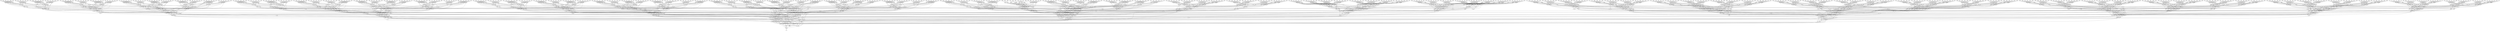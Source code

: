 digraph G {
    964 -> 335;
    1119 -> 335;
    830 -> 335;
    1504 -> 335;
    900 -> 335;
    970 -> 900;
    822 -> 900;
    726 -> 900;
    988 -> 900;
    1864 -> 900;
    989 -> 900;
    960 -> 989;
    1112 -> 989;
    605 -> 989;
    996 -> 960;
    2180 -> 960;
    978 -> 960;
    1014 -> 960;
    460 -> 960;
    2268 -> 960;
    906 -> 996;
    2374 -> 996;
    705 -> 996;
    1196 -> 996;
    1007 -> 996;
    492 -> 705;
    948 -> 705;
    2062 -> 705;
    982 -> 705;
    1553 -> 492;
    1115 -> 492;
    866 -> 492;
    887 -> 492;
    1410 -> 1553;
    622 -> 1553;
    1282 -> 1553;
    1416 -> 1553;
    869 -> 1410;
    861 -> 1410;
    1466 -> 869;
    1273 -> 869;
    804 -> 869;
    962 -> 869;
    1541 -> 869;
    828 -> 869;
    807 -> 828;
    634 -> 828;
    2058 -> 828;
    820 -> 807;
    583 -> 807;
    1356 -> 807;
    1299 -> 807;
    897 -> 807;
    799 -> 820;
    994 -> 820;
    796 -> 820;
    1077 -> 820;
    2306 -> 820;
    918 -> 820;
    799 -> 1299;
    1077 -> 1299;
    2306 -> 1299;
    918 -> 1299;
    994 -> 1299;
    796 -> 1299;
    799 -> 583;
    994 -> 583;
    796 -> 583;
    1077 -> 583;
    2306 -> 583;
    918 -> 583;
    1909 -> 1356;
    910 -> 1356;
    1055 -> 1356;
    575 -> 1356;
    1024 -> 1356;
    800 -> 1356;
    1909 -> 897;
    910 -> 897;
    1055 -> 897;
    575 -> 897;
    1024 -> 897;
    800 -> 897;
    1909 -> 634;
    910 -> 634;
    1055 -> 634;
    575 -> 634;
    1024 -> 634;
    800 -> 634;
    799 -> 2058;
    994 -> 2058;
    796 -> 2058;
    1077 -> 2058;
    2306 -> 2058;
    918 -> 2058;
    807 -> 1466;
    634 -> 1466;
    2058 -> 1466;
    1494 -> 1273;
    1525 -> 1273;
    606 -> 1273;
    583 -> 1494;
    943 -> 1494;
    1638 -> 1494;
    1356 -> 1494;
    1051 -> 943;
    1998 -> 943;
    1578 -> 943;
    2143 -> 943;
    350 -> 943;
    863 -> 943;
    2100 -> 1638;
    999 -> 1638;
    148 -> 1638;
    1010 -> 1638;
    1067 -> 1638;
    1382 -> 1638;
    583 -> 1525;
    1356 -> 1525;
    820 -> 1525;
    1299 -> 1525;
    897 -> 1525;
    943 -> 606;
    1638 -> 606;
    1174 -> 606;
    1512 -> 606;
    1030 -> 606;
    1051 -> 1174;
    1998 -> 1174;
    1578 -> 1174;
    2143 -> 1174;
    350 -> 1174;
    863 -> 1174;
    1051 -> 1512;
    2143 -> 1512;
    350 -> 1512;
    863 -> 1512;
    1998 -> 1512;
    1578 -> 1512;
    2100 -> 1030;
    999 -> 1030;
    148 -> 1030;
    1010 -> 1030;
    1067 -> 1030;
    1382 -> 1030;
    1174 -> 804;
    943 -> 804;
    1638 -> 804;
    1512 -> 804;
    1030 -> 804;
    2100 -> 962;
    999 -> 962;
    148 -> 962;
    1010 -> 962;
    1067 -> 962;
    1382 -> 962;
    1051 -> 1541;
    1998 -> 1541;
    1578 -> 1541;
    2143 -> 1541;
    350 -> 1541;
    863 -> 1541;
    1105 -> 861;
    849 -> 861;
    2204 -> 861;
    1085 -> 861;
    1304 -> 861;
    1092 -> 861;
    971 -> 1092;
    715 -> 1092;
    929 -> 1092;
    1208 -> 971;
    651 -> 971;
    902 -> 971;
    831 -> 971;
    1189 -> 971;
    1057 -> 1208;
    764 -> 1208;
    1048 -> 1208;
    1464 -> 1208;
    833 -> 1208;
    1017 -> 1208;
    1057 -> 831;
    1464 -> 831;
    833 -> 831;
    1017 -> 831;
    764 -> 831;
    1048 -> 831;
    1057 -> 651;
    764 -> 651;
    1048 -> 651;
    1464 -> 651;
    833 -> 651;
    1017 -> 651;
    2069 -> 902;
    1108 -> 902;
    1257 -> 902;
    859 -> 902;
    880 -> 902;
    1053 -> 902;
    2069 -> 1189;
    1108 -> 1189;
    1257 -> 1189;
    859 -> 1189;
    880 -> 1189;
    1053 -> 1189;
    2069 -> 715;
    1108 -> 715;
    1257 -> 715;
    859 -> 715;
    880 -> 715;
    1053 -> 715;
    1057 -> 929;
    764 -> 929;
    1048 -> 929;
    1464 -> 929;
    833 -> 929;
    1017 -> 929;
    971 -> 1105;
    715 -> 1105;
    929 -> 1105;
    573 -> 849;
    734 -> 849;
    1118 -> 849;
    651 -> 573;
    907 -> 573;
    1080 -> 573;
    902 -> 573;
    1039 -> 907;
    305 -> 907;
    1211 -> 907;
    1124 -> 907;
    323 -> 907;
    791 -> 907;
    975 -> 1080;
    691 -> 1080;
    443 -> 1080;
    1149 -> 1080;
    920 -> 1080;
    630 -> 1080;
    651 -> 734;
    902 -> 734;
    1208 -> 734;
    831 -> 734;
    1189 -> 734;
    907 -> 1118;
    1080 -> 1118;
    725 -> 1118;
    2265 -> 1118;
    881 -> 1118;
    1039 -> 725;
    305 -> 725;
    1211 -> 725;
    1124 -> 725;
    323 -> 725;
    791 -> 725;
    1039 -> 2265;
    1124 -> 2265;
    323 -> 2265;
    791 -> 2265;
    305 -> 2265;
    1211 -> 2265;
    975 -> 881;
    691 -> 881;
    443 -> 881;
    1149 -> 881;
    920 -> 881;
    630 -> 881;
    725 -> 2204;
    907 -> 2204;
    1080 -> 2204;
    2265 -> 2204;
    881 -> 2204;
    975 -> 1085;
    691 -> 1085;
    443 -> 1085;
    1149 -> 1085;
    920 -> 1085;
    630 -> 1085;
    1039 -> 1304;
    305 -> 1304;
    1211 -> 1304;
    1124 -> 1304;
    323 -> 1304;
    791 -> 1304;
    780 -> 622;
    1286 -> 622;
    806 -> 622;
    675 -> 622;
    2359 -> 622;
    1105 -> 780;
    849 -> 780;
    2204 -> 780;
    1085 -> 780;
    1304 -> 780;
    1092 -> 780;
    1466 -> 2359;
    1273 -> 2359;
    804 -> 2359;
    962 -> 2359;
    1541 -> 2359;
    828 -> 2359;
    1207 -> 1286;
    849 -> 1286;
    971 -> 1207;
    2204 -> 1207;
    715 -> 1207;
    929 -> 1207;
    1085 -> 1207;
    1304 -> 1207;
    1273 -> 806;
    777 -> 806;
    807 -> 777;
    804 -> 777;
    634 -> 777;
    2058 -> 777;
    962 -> 777;
    1541 -> 777;
    452 -> 675;
    1707 -> 675;
    759 -> 675;
    573 -> 675;
    734 -> 675;
    1118 -> 675;
    1494 -> 452;
    1525 -> 452;
    606 -> 452;
    651 -> 1707;
    902 -> 1707;
    907 -> 1707;
    1080 -> 1707;
    583 -> 759;
    1356 -> 759;
    943 -> 759;
    1638 -> 759;
    1357 -> 1282;
    750 -> 1282;
    984 -> 1357;
    748 -> 1357;
    1348 -> 1357;
    885 -> 1357;
    2042 -> 1357;
    1834 -> 1357;
    1096 -> 1834;
    721 -> 1834;
    1063 -> 1834;
    2350 -> 1096;
    793 -> 1096;
    1059 -> 1096;
    447 -> 1096;
    826 -> 1096;
    770 -> 2350;
    712 -> 2350;
    814 -> 2350;
    842 -> 2350;
    1341 -> 2350;
    778 -> 2350;
    770 -> 447;
    842 -> 447;
    1341 -> 447;
    778 -> 447;
    712 -> 447;
    814 -> 447;
    770 -> 793;
    712 -> 793;
    814 -> 793;
    842 -> 793;
    1341 -> 793;
    778 -> 793;
    845 -> 1059;
    1392 -> 1059;
    709 -> 1059;
    621 -> 1059;
    701 -> 1059;
    810 -> 1059;
    845 -> 826;
    1392 -> 826;
    709 -> 826;
    621 -> 826;
    701 -> 826;
    810 -> 826;
    845 -> 721;
    1392 -> 721;
    709 -> 721;
    621 -> 721;
    701 -> 721;
    810 -> 721;
    770 -> 1063;
    712 -> 1063;
    814 -> 1063;
    842 -> 1063;
    1341 -> 1063;
    778 -> 1063;
    1096 -> 984;
    721 -> 984;
    1063 -> 984;
    430 -> 748;
    233 -> 748;
    836 -> 748;
    793 -> 430;
    956 -> 430;
    873 -> 430;
    1059 -> 430;
    679 -> 956;
    678 -> 956;
    682 -> 956;
    2092 -> 956;
    928 -> 956;
    809 -> 956;
    280 -> 873;
    819 -> 873;
    752 -> 873;
    755 -> 873;
    656 -> 873;
    426 -> 873;
    793 -> 233;
    1059 -> 233;
    2350 -> 233;
    447 -> 233;
    826 -> 233;
    956 -> 836;
    873 -> 836;
    1433 -> 836;
    668 -> 836;
    1580 -> 836;
    679 -> 1433;
    678 -> 1433;
    682 -> 1433;
    2092 -> 1433;
    928 -> 1433;
    809 -> 1433;
    679 -> 668;
    2092 -> 668;
    928 -> 668;
    809 -> 668;
    678 -> 668;
    682 -> 668;
    280 -> 1580;
    819 -> 1580;
    752 -> 1580;
    755 -> 1580;
    656 -> 1580;
    426 -> 1580;
    1433 -> 1348;
    956 -> 1348;
    873 -> 1348;
    668 -> 1348;
    1580 -> 1348;
    280 -> 885;
    819 -> 885;
    752 -> 885;
    755 -> 885;
    656 -> 885;
    426 -> 885;
    679 -> 2042;
    678 -> 2042;
    682 -> 2042;
    2092 -> 2042;
    928 -> 2042;
    809 -> 2042;
    619 -> 750;
    1598 -> 750;
    2527 -> 750;
    667 -> 750;
    1489 -> 750;
    665 -> 750;
    732 -> 665;
    817 -> 665;
    756 -> 665;
    2157 -> 732;
    889 -> 732;
    684 -> 732;
    1733 -> 732;
    2080 -> 732;
    1279 -> 2157;
    2365 -> 2157;
    874 -> 2157;
    636 -> 2157;
    2228 -> 2157;
    671 -> 2157;
    1279 -> 1733;
    636 -> 1733;
    2228 -> 1733;
    671 -> 1733;
    2365 -> 1733;
    874 -> 1733;
    1279 -> 889;
    2365 -> 889;
    874 -> 889;
    636 -> 889;
    2228 -> 889;
    671 -> 889;
    1639 -> 684;
    959 -> 684;
    981 -> 684;
    852 -> 684;
    921 -> 684;
    677 -> 684;
    1639 -> 2080;
    959 -> 2080;
    981 -> 2080;
    852 -> 2080;
    921 -> 2080;
    677 -> 2080;
    1639 -> 817;
    959 -> 817;
    981 -> 817;
    852 -> 817;
    921 -> 817;
    677 -> 817;
    1279 -> 756;
    2365 -> 756;
    874 -> 756;
    636 -> 756;
    2228 -> 756;
    671 -> 756;
    732 -> 619;
    817 -> 619;
    756 -> 619;
    865 -> 1598;
    797 -> 1598;
    1190 -> 1598;
    889 -> 865;
    1142 -> 865;
    1414 -> 865;
    684 -> 865;
    1272 -> 1142;
    696 -> 1142;
    186 -> 1142;
    1086 -> 1142;
    614 -> 1142;
    1157 -> 1142;
    1038 -> 1414;
    610 -> 1414;
    391 -> 1414;
    607 -> 1414;
    1370 -> 1414;
    1054 -> 1414;
    889 -> 797;
    684 -> 797;
    2157 -> 797;
    1733 -> 797;
    2080 -> 797;
    1142 -> 1190;
    1414 -> 1190;
    1137 -> 1190;
    955 -> 1190;
    1924 -> 1190;
    1272 -> 1137;
    696 -> 1137;
    186 -> 1137;
    1086 -> 1137;
    614 -> 1137;
    1157 -> 1137;
    1272 -> 955;
    1086 -> 955;
    614 -> 955;
    1157 -> 955;
    696 -> 955;
    186 -> 955;
    1038 -> 1924;
    610 -> 1924;
    391 -> 1924;
    607 -> 1924;
    1370 -> 1924;
    1054 -> 1924;
    1137 -> 2527;
    1142 -> 2527;
    1414 -> 2527;
    955 -> 2527;
    1924 -> 2527;
    1038 -> 667;
    610 -> 667;
    391 -> 667;
    607 -> 667;
    1370 -> 667;
    1054 -> 667;
    1272 -> 1489;
    696 -> 1489;
    186 -> 1489;
    1086 -> 1489;
    614 -> 1489;
    1157 -> 1489;
    779 -> 1416;
    601 -> 1416;
    315 -> 1416;
    1037 -> 1416;
    600 -> 1416;
    619 -> 779;
    1598 -> 779;
    2527 -> 779;
    667 -> 779;
    1489 -> 779;
    665 -> 779;
    984 -> 600;
    748 -> 600;
    1348 -> 600;
    885 -> 600;
    2042 -> 600;
    1834 -> 600;
    933 -> 601;
    1598 -> 601;
    732 -> 933;
    2527 -> 933;
    817 -> 933;
    756 -> 933;
    667 -> 933;
    1489 -> 933;
    748 -> 315;
    879 -> 315;
    1096 -> 879;
    1348 -> 879;
    721 -> 879;
    1063 -> 879;
    885 -> 879;
    2042 -> 879;
    592 -> 1037;
    584 -> 1037;
    883 -> 1037;
    865 -> 1037;
    797 -> 1037;
    1190 -> 1037;
    430 -> 592;
    233 -> 592;
    836 -> 592;
    889 -> 584;
    684 -> 584;
    1142 -> 584;
    1414 -> 584;
    793 -> 883;
    1059 -> 883;
    956 -> 883;
    873 -> 883;
    1005 -> 1115;
    617 -> 1115;
    843 -> 1115;
    580 -> 1115;
    579 -> 1115;
    1286 -> 843;
    806 -> 843;
    675 -> 843;
    601 -> 580;
    315 -> 580;
    1037 -> 580;
    779 -> 579;
    600 -> 579;
    780 -> 617;
    2359 -> 617;
    644 -> 1005;
    1720 -> 1005;
    1965 -> 1005;
    1037 -> 1005;
    675 -> 1005;
    1273 -> 1720;
    1207 -> 1720;
    849 -> 1720;
    777 -> 1720;
    748 -> 1965;
    933 -> 1965;
    1598 -> 1965;
    879 -> 1965;
    1222 -> 644;
    452 -> 644;
    1319 -> 644;
    1090 -> 644;
    592 -> 644;
    1707 -> 1222;
    584 -> 1222;
    883 -> 1222;
    759 -> 1222;
    584 -> 1090;
    883 -> 1090;
    865 -> 1090;
    797 -> 1090;
    1190 -> 1090;
    1707 -> 1319;
    759 -> 1319;
    573 -> 1319;
    734 -> 1319;
    1118 -> 1319;
    1154 -> 866;
    1156 -> 866;
    1217 -> 866;
    974 -> 866;
    1568 -> 1154;
    742 -> 1154;
    1079 -> 1568;
    1359 -> 1568;
    1214 -> 1568;
    1746 -> 1568;
    1172 -> 1568;
    2046 -> 1568;
    1173 -> 2046;
    688 -> 2046;
    1182 -> 2046;
    1195 -> 1173;
    1345 -> 1173;
    1198 -> 1173;
    1224 -> 1173;
    1199 -> 1173;
    745 -> 1195;
    1200 -> 1195;
    647 -> 1195;
    1619 -> 1195;
    1209 -> 1195;
    1506 -> 1195;
    745 -> 1224;
    1619 -> 1224;
    1209 -> 1224;
    1506 -> 1224;
    1200 -> 1224;
    647 -> 1224;
    745 -> 1345;
    1200 -> 1345;
    647 -> 1345;
    1619 -> 1345;
    1209 -> 1345;
    1506 -> 1345;
    624 -> 1198;
    1103 -> 1198;
    217 -> 1198;
    1206 -> 1198;
    2270 -> 1198;
    2294 -> 1198;
    624 -> 1199;
    1103 -> 1199;
    217 -> 1199;
    1206 -> 1199;
    2270 -> 1199;
    2294 -> 1199;
    624 -> 688;
    1103 -> 688;
    217 -> 688;
    1206 -> 688;
    2270 -> 688;
    2294 -> 688;
    745 -> 1182;
    1200 -> 1182;
    647 -> 1182;
    1619 -> 1182;
    1209 -> 1182;
    1506 -> 1182;
    1173 -> 1079;
    688 -> 1079;
    1182 -> 1079;
    1216 -> 1359;
    193 -> 1359;
    1221 -> 1359;
    1345 -> 1216;
    1228 -> 1216;
    1041 -> 1216;
    1198 -> 1216;
    399 -> 1228;
    1249 -> 1228;
    1258 -> 1228;
    934 -> 1228;
    1895 -> 1228;
    1350 -> 1228;
    891 -> 1041;
    1262 -> 1041;
    760 -> 1041;
    1264 -> 1041;
    1246 -> 1041;
    1274 -> 1041;
    1345 -> 193;
    1198 -> 193;
    1195 -> 193;
    1224 -> 193;
    1199 -> 193;
    1228 -> 1221;
    1041 -> 1221;
    1283 -> 1221;
    1009 -> 1221;
    768 -> 1221;
    399 -> 1283;
    1249 -> 1283;
    1258 -> 1283;
    934 -> 1283;
    1895 -> 1283;
    1350 -> 1283;
    399 -> 1009;
    934 -> 1009;
    1895 -> 1009;
    1350 -> 1009;
    1249 -> 1009;
    1258 -> 1009;
    891 -> 768;
    1262 -> 768;
    760 -> 768;
    1264 -> 768;
    1246 -> 768;
    1274 -> 768;
    1283 -> 1214;
    1228 -> 1214;
    1041 -> 1214;
    1009 -> 1214;
    768 -> 1214;
    891 -> 1746;
    1262 -> 1746;
    760 -> 1746;
    1264 -> 1746;
    1246 -> 1746;
    1274 -> 1746;
    399 -> 1172;
    1249 -> 1172;
    1258 -> 1172;
    934 -> 1172;
    1895 -> 1172;
    1350 -> 1172;
    2266 -> 742;
    1292 -> 742;
    1289 -> 742;
    1296 -> 742;
    200 -> 742;
    949 -> 742;
    1457 -> 949;
    939 -> 949;
    597 -> 949;
    1120 -> 1457;
    1185 -> 1457;
    700 -> 1457;
    312 -> 1457;
    763 -> 1457;
    304 -> 1120;
    1305 -> 1120;
    1307 -> 1120;
    972 -> 1120;
    966 -> 1120;
    1309 -> 1120;
    304 -> 312;
    972 -> 312;
    966 -> 312;
    1309 -> 312;
    1305 -> 312;
    1307 -> 312;
    689 -> 1185;
    1748 -> 1185;
    1255 -> 1185;
    850 -> 1185;
    1313 -> 1185;
    702 -> 1185;
    304 -> 700;
    1305 -> 700;
    1307 -> 700;
    972 -> 700;
    966 -> 700;
    1309 -> 700;
    689 -> 763;
    1748 -> 763;
    1255 -> 763;
    850 -> 763;
    1313 -> 763;
    702 -> 763;
    689 -> 939;
    1748 -> 939;
    1255 -> 939;
    850 -> 939;
    1313 -> 939;
    702 -> 939;
    304 -> 597;
    1305 -> 597;
    1307 -> 597;
    972 -> 597;
    966 -> 597;
    1309 -> 597;
    1457 -> 2266;
    939 -> 2266;
    597 -> 2266;
    658 -> 1292;
    1440 -> 1292;
    1315 -> 1292;
    1185 -> 658;
    1395 -> 658;
    1327 -> 658;
    700 -> 658;
    2326 -> 1395;
    1306 -> 1395;
    502 -> 1395;
    1401 -> 1395;
    2078 -> 1395;
    1335 -> 1395;
    1069 -> 1327;
    2048 -> 1327;
    1344 -> 1327;
    576 -> 1327;
    415 -> 1327;
    1049 -> 1327;
    1185 -> 1440;
    700 -> 1440;
    1120 -> 1440;
    312 -> 1440;
    763 -> 1440;
    1395 -> 1315;
    1327 -> 1315;
    641 -> 1315;
    629 -> 1315;
    1241 -> 1315;
    1069 -> 641;
    2048 -> 641;
    1344 -> 641;
    576 -> 641;
    415 -> 641;
    1049 -> 641;
    1069 -> 629;
    576 -> 629;
    415 -> 629;
    1049 -> 629;
    2048 -> 629;
    1344 -> 629;
    2326 -> 1241;
    1306 -> 1241;
    502 -> 1241;
    1401 -> 1241;
    2078 -> 1241;
    1335 -> 1241;
    641 -> 1289;
    1395 -> 1289;
    1327 -> 1289;
    629 -> 1289;
    1241 -> 1289;
    2326 -> 1296;
    1306 -> 1296;
    502 -> 1296;
    1401 -> 1296;
    2078 -> 1296;
    1335 -> 1296;
    1069 -> 200;
    2048 -> 200;
    1344 -> 200;
    576 -> 200;
    415 -> 200;
    1049 -> 200;
    1980 -> 1156;
    534 -> 1156;
    635 -> 1156;
    237 -> 1156;
    1177 -> 1156;
    2266 -> 1980;
    1292 -> 1980;
    1289 -> 1980;
    1296 -> 1980;
    200 -> 1980;
    949 -> 1980;
    1079 -> 1177;
    1359 -> 1177;
    1214 -> 1177;
    1746 -> 1177;
    1172 -> 1177;
    2046 -> 1177;
    1159 -> 534;
    1292 -> 534;
    1457 -> 1159;
    1289 -> 1159;
    939 -> 1159;
    597 -> 1159;
    1296 -> 1159;
    200 -> 1159;
    1359 -> 635;
    1353 -> 635;
    1173 -> 1353;
    1214 -> 1353;
    688 -> 1353;
    1182 -> 1353;
    1746 -> 1353;
    1172 -> 1353;
    1354 -> 237;
    980 -> 237;
    1020 -> 237;
    658 -> 237;
    1440 -> 237;
    1315 -> 237;
    1216 -> 1354;
    193 -> 1354;
    1221 -> 1354;
    1185 -> 980;
    700 -> 980;
    1395 -> 980;
    1327 -> 980;
    1345 -> 1020;
    1198 -> 1020;
    1228 -> 1020;
    1041 -> 1020;
    609 -> 1217;
    1361 -> 1217;
    1362 -> 609;
    179 -> 609;
    2200 -> 609;
    565 -> 609;
    192 -> 609;
    423 -> 609;
    2152 -> 423;
    577 -> 423;
    941 -> 423;
    1058 -> 2152;
    936 -> 2152;
    945 -> 2152;
    478 -> 2152;
    1385 -> 2152;
    1647 -> 1058;
    1388 -> 1058;
    1389 -> 1058;
    912 -> 1058;
    878 -> 1058;
    1398 -> 1058;
    1647 -> 478;
    912 -> 478;
    878 -> 478;
    1398 -> 478;
    1388 -> 478;
    1389 -> 478;
    1298 -> 936;
    306 -> 936;
    694 -> 936;
    1339 -> 936;
    1400 -> 936;
    1409 -> 936;
    1647 -> 945;
    1388 -> 945;
    1389 -> 945;
    912 -> 945;
    878 -> 945;
    1398 -> 945;
    1298 -> 1385;
    306 -> 1385;
    694 -> 1385;
    1339 -> 1385;
    1400 -> 1385;
    1409 -> 1385;
    1298 -> 577;
    306 -> 577;
    694 -> 577;
    1339 -> 577;
    1400 -> 577;
    1409 -> 577;
    1647 -> 941;
    1388 -> 941;
    1389 -> 941;
    912 -> 941;
    878 -> 941;
    1398 -> 941;
    2152 -> 1362;
    577 -> 1362;
    941 -> 1362;
    1321 -> 179;
    1417 -> 179;
    173 -> 179;
    936 -> 1321;
    1725 -> 1321;
    1374 -> 1321;
    945 -> 1321;
    1423 -> 1725;
    2548 -> 1725;
    1218 -> 1725;
    595 -> 1725;
    2044 -> 1725;
    517 -> 1725;
    1704 -> 1374;
    909 -> 1374;
    2108 -> 1374;
    1018 -> 1374;
    824 -> 1374;
    977 -> 1374;
    936 -> 1417;
    945 -> 1417;
    1058 -> 1417;
    478 -> 1417;
    1385 -> 1417;
    1725 -> 173;
    1374 -> 173;
    170 -> 173;
    837 -> 173;
    1429 -> 173;
    1423 -> 170;
    2548 -> 170;
    1218 -> 170;
    595 -> 170;
    2044 -> 170;
    517 -> 170;
    1423 -> 837;
    595 -> 837;
    2044 -> 837;
    517 -> 837;
    2548 -> 837;
    1218 -> 837;
    1704 -> 1429;
    909 -> 1429;
    2108 -> 1429;
    1018 -> 1429;
    824 -> 1429;
    977 -> 1429;
    170 -> 2200;
    1725 -> 2200;
    1374 -> 2200;
    837 -> 2200;
    1429 -> 2200;
    1704 -> 565;
    909 -> 565;
    2108 -> 565;
    1018 -> 565;
    824 -> 565;
    977 -> 565;
    1423 -> 192;
    2548 -> 192;
    1218 -> 192;
    595 -> 192;
    2044 -> 192;
    517 -> 192;
    1285 -> 1361;
    353 -> 1361;
    1431 -> 1361;
    232 -> 1361;
    1239 -> 1361;
    766 -> 1361;
    801 -> 766;
    2317 -> 766;
    637 -> 766;
    1256 -> 801;
    1358 -> 801;
    1106 -> 801;
    660 -> 801;
    1355 -> 801;
    743 -> 1256;
    1322 -> 1256;
    1443 -> 1256;
    164 -> 1256;
    1036 -> 1256;
    1418 -> 1256;
    743 -> 660;
    164 -> 660;
    1036 -> 660;
    1418 -> 660;
    1322 -> 660;
    1443 -> 660;
    1484 -> 1358;
    1111 -> 1358;
    963 -> 1358;
    436 -> 1358;
    839 -> 1358;
    1088 -> 1358;
    743 -> 1106;
    1322 -> 1106;
    1443 -> 1106;
    164 -> 1106;
    1036 -> 1106;
    1418 -> 1106;
    1484 -> 1355;
    1111 -> 1355;
    963 -> 1355;
    436 -> 1355;
    839 -> 1355;
    1088 -> 1355;
    1484 -> 2317;
    1111 -> 2317;
    963 -> 2317;
    436 -> 2317;
    839 -> 2317;
    1088 -> 2317;
    743 -> 637;
    1322 -> 637;
    1443 -> 637;
    164 -> 637;
    1036 -> 637;
    1418 -> 637;
    801 -> 1285;
    2317 -> 1285;
    637 -> 1285;
    616 -> 353;
    1254 -> 353;
    646 -> 353;
    1358 -> 616;
    753 -> 616;
    1212 -> 616;
    1106 -> 616;
    1074 -> 753;
    126 -> 753;
    1025 -> 753;
    823 -> 753;
    853 -> 753;
    857 -> 753;
    968 -> 1212;
    1326 -> 1212;
    1448 -> 1212;
    589 -> 1212;
    1087 -> 1212;
    1078 -> 1212;
    1358 -> 1254;
    1106 -> 1254;
    1256 -> 1254;
    660 -> 1254;
    1355 -> 1254;
    753 -> 646;
    1212 -> 646;
    230 -> 646;
    1461 -> 646;
    961 -> 646;
    968 -> 230;
    1326 -> 230;
    1448 -> 230;
    589 -> 230;
    1087 -> 230;
    1078 -> 230;
    968 -> 1461;
    589 -> 1461;
    1087 -> 1461;
    1078 -> 1461;
    1326 -> 1461;
    1448 -> 1461;
    1074 -> 961;
    126 -> 961;
    1025 -> 961;
    823 -> 961;
    853 -> 961;
    857 -> 961;
    230 -> 1431;
    753 -> 1431;
    1212 -> 1431;
    1461 -> 1431;
    961 -> 1431;
    1074 -> 232;
    126 -> 232;
    1025 -> 232;
    823 -> 232;
    853 -> 232;
    857 -> 232;
    968 -> 1239;
    1326 -> 1239;
    1448 -> 1239;
    589 -> 1239;
    1087 -> 1239;
    1078 -> 1239;
    1372 -> 974;
    2424 -> 974;
    1139 -> 974;
    664 -> 974;
    1467 -> 974;
    1285 -> 1372;
    353 -> 1372;
    1431 -> 1372;
    232 -> 1372;
    1239 -> 1372;
    766 -> 1372;
    1362 -> 1467;
    179 -> 1467;
    2200 -> 1467;
    565 -> 1467;
    192 -> 1467;
    423 -> 1467;
    1153 -> 2424;
    353 -> 2424;
    801 -> 1153;
    1431 -> 1153;
    2317 -> 1153;
    637 -> 1153;
    232 -> 1153;
    1239 -> 1153;
    179 -> 1139;
    1470 -> 1139;
    2152 -> 1470;
    2200 -> 1470;
    577 -> 1470;
    941 -> 1470;
    565 -> 1470;
    192 -> 1470;
    1474 -> 664;
    1479 -> 664;
    2116 -> 664;
    616 -> 664;
    1254 -> 664;
    646 -> 664;
    1321 -> 1474;
    1417 -> 1474;
    173 -> 1474;
    1358 -> 1479;
    1106 -> 1479;
    753 -> 1479;
    1212 -> 1479;
    936 -> 2116;
    945 -> 2116;
    1725 -> 2116;
    1374 -> 2116;
    728 -> 887;
    1271 -> 887;
    1480 -> 887;
    1885 -> 887;
    1147 -> 887;
    534 -> 1480;
    635 -> 1480;
    237 -> 1480;
    2424 -> 1885;
    1139 -> 1885;
    664 -> 1885;
    1372 -> 1147;
    1467 -> 1147;
    1980 -> 1271;
    1177 -> 1271;
    717 -> 728;
    1405 -> 728;
    422 -> 728;
    664 -> 728;
    237 -> 728;
    1359 -> 1405;
    1159 -> 1405;
    1292 -> 1405;
    1353 -> 1405;
    179 -> 422;
    1153 -> 422;
    353 -> 422;
    1470 -> 422;
    1482 -> 717;
    1354 -> 717;
    2024 -> 717;
    1483 -> 717;
    1474 -> 717;
    980 -> 1482;
    1479 -> 1482;
    2116 -> 1482;
    1020 -> 1482;
    1479 -> 1483;
    2116 -> 1483;
    616 -> 1483;
    1254 -> 1483;
    646 -> 1483;
    980 -> 2024;
    1020 -> 2024;
    658 -> 2024;
    1440 -> 2024;
    1315 -> 2024;
    1485 -> 948;
    2466 -> 948;
    841 -> 948;
    1480 -> 1485;
    1885 -> 1485;
    1147 -> 1485;
    1271 -> 1485;
    728 -> 1485;
    843 -> 2466;
    580 -> 2466;
    579 -> 2466;
    617 -> 2466;
    1005 -> 2466;
    479 -> 841;
    458 -> 841;
    1360 -> 841;
    1720 -> 479;
    675 -> 479;
    1965 -> 479;
    1037 -> 479;
    644 -> 479;
    1405 -> 458;
    237 -> 458;
    422 -> 458;
    664 -> 458;
    717 -> 458;
    1160 -> 1360;
    650 -> 1360;
    1012 -> 1360;
    1091 -> 1360;
    1354 -> 1091;
    2024 -> 1091;
    1492 -> 1160;
    1284 -> 1160;
    980 -> 1492;
    1020 -> 1492;
    1479 -> 1492;
    2116 -> 1492;
    1707 -> 1284;
    759 -> 1284;
    584 -> 1284;
    883 -> 1284;
    1474 -> 1012;
    1482 -> 1012;
    1483 -> 1012;
    452 -> 650;
    592 -> 650;
    1222 -> 650;
    1090 -> 650;
    1319 -> 650;
    1496 -> 2062;
    1498 -> 2062;
    1203 -> 2062;
    735 -> 2062;
    1340 -> 1496;
    1171 -> 1496;
    2141 -> 1496;
    1244 -> 1496;
    1381 -> 1340;
    1509 -> 1340;
    2217 -> 1381;
    130 -> 1381;
    784 -> 1381;
    1192 -> 1381;
    1995 -> 1381;
    632 -> 1381;
    1627 -> 632;
    1503 -> 632;
    1452 -> 632;
    1465 -> 1627;
    1126 -> 1627;
    951 -> 1627;
    2213 -> 1627;
    1397 -> 1627;
    790 -> 1465;
    1550 -> 1465;
    716 -> 1465;
    1276 -> 1465;
    316 -> 1465;
    1514 -> 1465;
    790 -> 2213;
    1276 -> 2213;
    316 -> 2213;
    1514 -> 2213;
    1550 -> 2213;
    716 -> 2213;
    790 -> 1126;
    1550 -> 1126;
    716 -> 1126;
    1276 -> 1126;
    316 -> 1126;
    1514 -> 1126;
    685 -> 951;
    1073 -> 951;
    2126 -> 951;
    751 -> 951;
    1268 -> 951;
    1455 -> 951;
    685 -> 1397;
    1073 -> 1397;
    2126 -> 1397;
    751 -> 1397;
    1268 -> 1397;
    1455 -> 1397;
    685 -> 1503;
    1073 -> 1503;
    2126 -> 1503;
    751 -> 1503;
    1268 -> 1503;
    1455 -> 1503;
    790 -> 1452;
    1550 -> 1452;
    716 -> 1452;
    1276 -> 1452;
    316 -> 1452;
    1514 -> 1452;
    1627 -> 2217;
    1503 -> 2217;
    1452 -> 2217;
    1517 -> 130;
    361 -> 130;
    1133 -> 130;
    1126 -> 1517;
    1518 -> 1517;
    2212 -> 1517;
    951 -> 1517;
    1521 -> 1518;
    1145 -> 1518;
    2277 -> 1518;
    1029 -> 1518;
    1243 -> 1518;
    2283 -> 1518;
    1107 -> 2212;
    1523 -> 2212;
    1447 -> 2212;
    572 -> 2212;
    570 -> 2212;
    378 -> 2212;
    1126 -> 361;
    951 -> 361;
    1465 -> 361;
    2213 -> 361;
    1397 -> 361;
    1518 -> 1133;
    2212 -> 1133;
    1511 -> 1133;
    1229 -> 1133;
    569 -> 1133;
    1521 -> 1511;
    1145 -> 1511;
    2277 -> 1511;
    1029 -> 1511;
    1243 -> 1511;
    2283 -> 1511;
    1521 -> 1229;
    1029 -> 1229;
    1243 -> 1229;
    2283 -> 1229;
    1145 -> 1229;
    2277 -> 1229;
    1107 -> 569;
    1523 -> 569;
    1447 -> 569;
    572 -> 569;
    570 -> 569;
    378 -> 569;
    1511 -> 784;
    1518 -> 784;
    2212 -> 784;
    1229 -> 784;
    569 -> 784;
    1107 -> 1192;
    1523 -> 1192;
    1447 -> 1192;
    572 -> 1192;
    570 -> 1192;
    378 -> 1192;
    1521 -> 1995;
    1145 -> 1995;
    2277 -> 1995;
    1029 -> 1995;
    1243 -> 1995;
    2283 -> 1995;
    1290 -> 1509;
    568 -> 1509;
    1045 -> 1509;
    139 -> 1509;
    890 -> 1509;
    1180 -> 1509;
    769 -> 1180;
    566 -> 1180;
    564 -> 1180;
    2013 -> 769;
    563 -> 769;
    559 -> 769;
    554 -> 769;
    1560 -> 769;
    550 -> 2013;
    1252 -> 2013;
    546 -> 2013;
    259 -> 2013;
    543 -> 2013;
    1519 -> 2013;
    550 -> 554;
    259 -> 554;
    543 -> 554;
    1519 -> 554;
    1252 -> 554;
    546 -> 554;
    550 -> 563;
    1252 -> 563;
    546 -> 563;
    259 -> 563;
    543 -> 563;
    1519 -> 563;
    1650 -> 559;
    1028 -> 559;
    537 -> 559;
    825 -> 559;
    1446 -> 559;
    536 -> 559;
    1650 -> 1560;
    1028 -> 1560;
    537 -> 1560;
    825 -> 1560;
    1446 -> 1560;
    536 -> 1560;
    1650 -> 566;
    1028 -> 566;
    537 -> 566;
    825 -> 566;
    1446 -> 566;
    536 -> 566;
    550 -> 564;
    1252 -> 564;
    546 -> 564;
    259 -> 564;
    543 -> 564;
    1519 -> 564;
    769 -> 1290;
    566 -> 1290;
    564 -> 1290;
    1164 -> 568;
    533 -> 568;
    640 -> 568;
    563 -> 1164;
    1659 -> 1164;
    1860 -> 1164;
    559 -> 1164;
    1412 -> 1659;
    1230 -> 1659;
    532 -> 1659;
    979 -> 1659;
    2444 -> 1659;
    529 -> 1659;
    693 -> 1860;
    938 -> 1860;
    1102 -> 1860;
    707 -> 1860;
    1215 -> 1860;
    526 -> 1860;
    563 -> 533;
    559 -> 533;
    2013 -> 533;
    554 -> 533;
    1560 -> 533;
    1659 -> 640;
    1860 -> 640;
    525 -> 640;
    1454 -> 640;
    794 -> 640;
    1412 -> 525;
    1230 -> 525;
    532 -> 525;
    979 -> 525;
    2444 -> 525;
    529 -> 525;
    1412 -> 1454;
    979 -> 1454;
    2444 -> 1454;
    529 -> 1454;
    1230 -> 1454;
    532 -> 1454;
    693 -> 794;
    938 -> 794;
    1102 -> 794;
    707 -> 794;
    1215 -> 794;
    526 -> 794;
    525 -> 1045;
    1659 -> 1045;
    1860 -> 1045;
    1454 -> 1045;
    794 -> 1045;
    693 -> 139;
    938 -> 139;
    1102 -> 139;
    707 -> 139;
    1215 -> 139;
    526 -> 139;
    1412 -> 890;
    1230 -> 890;
    532 -> 890;
    979 -> 890;
    2444 -> 890;
    529 -> 890;
    523 -> 1171;
    522 -> 1171;
    1295 -> 1171;
    268 -> 1171;
    1784 -> 1171;
    1290 -> 523;
    568 -> 523;
    1045 -> 523;
    139 -> 523;
    890 -> 523;
    1180 -> 523;
    2217 -> 1784;
    130 -> 1784;
    784 -> 1784;
    1192 -> 1784;
    1995 -> 1784;
    632 -> 1784;
    521 -> 522;
    568 -> 522;
    769 -> 521;
    1045 -> 521;
    566 -> 521;
    564 -> 521;
    139 -> 521;
    890 -> 521;
    130 -> 1295;
    927 -> 1295;
    1627 -> 927;
    784 -> 927;
    1503 -> 927;
    1452 -> 927;
    1192 -> 927;
    1995 -> 927;
    581 -> 268;
    365 -> 268;
    542 -> 268;
    1164 -> 268;
    533 -> 268;
    640 -> 268;
    1517 -> 581;
    361 -> 581;
    1133 -> 581;
    563 -> 365;
    559 -> 365;
    1659 -> 365;
    1860 -> 365;
    1126 -> 542;
    951 -> 542;
    1518 -> 542;
    2212 -> 542;
    1176 -> 2141;
    235 -> 2141;
    319 -> 1176;
    513 -> 1176;
    642 -> 1176;
    710 -> 1176;
    1793 -> 1176;
    509 -> 1176;
    434 -> 509;
    599 -> 509;
    1437 -> 509;
    505 -> 434;
    1439 -> 434;
    995 -> 434;
    499 -> 434;
    1061 -> 434;
    495 -> 505;
    2032 -> 505;
    491 -> 505;
    1811 -> 505;
    1882 -> 505;
    1674 -> 505;
    495 -> 499;
    1811 -> 499;
    1882 -> 499;
    1674 -> 499;
    2032 -> 499;
    491 -> 499;
    484 -> 1439;
    1297 -> 1439;
    483 -> 1439;
    1291 -> 1439;
    482 -> 1439;
    1732 -> 1439;
    495 -> 995;
    2032 -> 995;
    491 -> 995;
    1811 -> 995;
    1882 -> 995;
    1674 -> 995;
    484 -> 1061;
    1297 -> 1061;
    483 -> 1061;
    1291 -> 1061;
    482 -> 1061;
    1732 -> 1061;
    484 -> 599;
    1297 -> 599;
    483 -> 599;
    1291 -> 599;
    482 -> 599;
    1732 -> 599;
    495 -> 1437;
    2032 -> 1437;
    491 -> 1437;
    1811 -> 1437;
    1882 -> 1437;
    1674 -> 1437;
    434 -> 319;
    599 -> 319;
    1437 -> 319;
    722 -> 513;
    1607 -> 513;
    904 -> 513;
    1439 -> 722;
    511 -> 722;
    348 -> 722;
    995 -> 722;
    985 -> 511;
    870 -> 511;
    476 -> 511;
    506 -> 511;
    739 -> 511;
    475 -> 511;
    1854 -> 348;
    899 -> 348;
    471 -> 348;
    1301 -> 348;
    840 -> 348;
    468 -> 348;
    1439 -> 1607;
    995 -> 1607;
    505 -> 1607;
    499 -> 1607;
    1061 -> 1607;
    511 -> 904;
    348 -> 904;
    1210 -> 904;
    1796 -> 904;
    1323 -> 904;
    985 -> 1210;
    870 -> 1210;
    476 -> 1210;
    506 -> 1210;
    739 -> 1210;
    475 -> 1210;
    985 -> 1796;
    506 -> 1796;
    739 -> 1796;
    475 -> 1796;
    870 -> 1796;
    476 -> 1796;
    1854 -> 1323;
    899 -> 1323;
    471 -> 1323;
    1301 -> 1323;
    840 -> 1323;
    468 -> 1323;
    1210 -> 642;
    511 -> 642;
    348 -> 642;
    1796 -> 642;
    1323 -> 642;
    1854 -> 710;
    899 -> 710;
    471 -> 710;
    1301 -> 710;
    840 -> 710;
    468 -> 710;
    985 -> 1793;
    870 -> 1793;
    476 -> 1793;
    506 -> 1793;
    739 -> 1793;
    475 -> 1793;
    917 -> 235;
    462 -> 235;
    461 -> 235;
    757 -> 235;
    457 -> 235;
    587 -> 235;
    456 -> 587;
    454 -> 587;
    1130 -> 587;
    1132 -> 456;
    449 -> 456;
    445 -> 456;
    1384 -> 456;
    293 -> 456;
    1337 -> 1132;
    672 -> 1132;
    2004 -> 1132;
    334 -> 1132;
    441 -> 1132;
    2316 -> 1132;
    1337 -> 1384;
    334 -> 1384;
    441 -> 1384;
    2316 -> 1384;
    672 -> 1384;
    2004 -> 1384;
    438 -> 449;
    1011 -> 449;
    1110 -> 449;
    2290 -> 449;
    1248 -> 449;
    1499 -> 449;
    1337 -> 445;
    672 -> 445;
    2004 -> 445;
    334 -> 445;
    441 -> 445;
    2316 -> 445;
    438 -> 293;
    1011 -> 293;
    1110 -> 293;
    2290 -> 293;
    1248 -> 293;
    1499 -> 293;
    438 -> 454;
    1011 -> 454;
    1110 -> 454;
    2290 -> 454;
    1248 -> 454;
    1499 -> 454;
    1337 -> 1130;
    672 -> 1130;
    2004 -> 1130;
    334 -> 1130;
    441 -> 1130;
    2316 -> 1130;
    456 -> 917;
    454 -> 917;
    1130 -> 917;
    455 -> 462;
    435 -> 462;
    168 -> 462;
    449 -> 455;
    448 -> 455;
    893 -> 455;
    445 -> 455;
    1094 -> 448;
    1269 -> 448;
    662 -> 448;
    1232 -> 448;
    944 -> 448;
    433 -> 448;
    2543 -> 893;
    541 -> 893;
    429 -> 893;
    428 -> 893;
    427 -> 893;
    419 -> 893;
    449 -> 435;
    445 -> 435;
    1132 -> 435;
    1384 -> 435;
    293 -> 435;
    448 -> 168;
    893 -> 168;
    311 -> 168;
    414 -> 168;
    413 -> 168;
    2543 -> 311;
    541 -> 311;
    429 -> 311;
    428 -> 311;
    427 -> 311;
    419 -> 311;
    2543 -> 414;
    428 -> 414;
    427 -> 414;
    419 -> 414;
    541 -> 414;
    429 -> 414;
    1094 -> 413;
    1269 -> 413;
    662 -> 413;
    1232 -> 413;
    944 -> 413;
    433 -> 413;
    311 -> 461;
    448 -> 461;
    893 -> 461;
    414 -> 461;
    413 -> 461;
    1094 -> 757;
    1269 -> 757;
    662 -> 757;
    1232 -> 757;
    944 -> 757;
    433 -> 757;
    2543 -> 457;
    541 -> 457;
    429 -> 457;
    428 -> 457;
    427 -> 457;
    419 -> 457;
    1026 -> 1244;
    409 -> 1244;
    408 -> 1244;
    602 -> 1244;
    289 -> 1244;
    917 -> 1026;
    462 -> 1026;
    461 -> 1026;
    757 -> 1026;
    457 -> 1026;
    587 -> 1026;
    319 -> 289;
    513 -> 289;
    642 -> 289;
    710 -> 289;
    1793 -> 289;
    509 -> 289;
    1663 -> 409;
    462 -> 409;
    456 -> 1663;
    461 -> 1663;
    454 -> 1663;
    1130 -> 1663;
    757 -> 1663;
    457 -> 1663;
    513 -> 408;
    406 -> 408;
    434 -> 406;
    642 -> 406;
    599 -> 406;
    1437 -> 406;
    710 -> 406;
    1793 -> 406;
    1161 -> 602;
    404 -> 602;
    1844 -> 602;
    455 -> 602;
    435 -> 602;
    168 -> 602;
    722 -> 1161;
    1607 -> 1161;
    904 -> 1161;
    449 -> 404;
    445 -> 404;
    448 -> 404;
    893 -> 404;
    1439 -> 1844;
    995 -> 1844;
    511 -> 1844;
    348 -> 1844;
    1420 -> 1498;
    402 -> 1498;
    395 -> 1498;
    1113 -> 1498;
    394 -> 1498;
    522 -> 395;
    1295 -> 395;
    268 -> 395;
    409 -> 1113;
    408 -> 1113;
    602 -> 1113;
    1026 -> 394;
    289 -> 394;
    523 -> 402;
    1784 -> 402;
    2169 -> 1420;
    393 -> 1420;
    666 -> 1420;
    602 -> 1420;
    268 -> 1420;
    130 -> 393;
    521 -> 393;
    568 -> 393;
    927 -> 393;
    513 -> 666;
    1663 -> 666;
    462 -> 666;
    406 -> 666;
    1280 -> 2169;
    581 -> 2169;
    937 -> 2169;
    481 -> 2169;
    1161 -> 2169;
    365 -> 1280;
    404 -> 1280;
    1844 -> 1280;
    542 -> 1280;
    404 -> 481;
    1844 -> 481;
    455 -> 481;
    435 -> 481;
    168 -> 481;
    365 -> 937;
    542 -> 937;
    1164 -> 937;
    533 -> 937;
    640 -> 937;
    556 -> 1203;
    1449 -> 1203;
    149 -> 1203;
    388 -> 1203;
    846 -> 556;
    382 -> 556;
    1201 -> 846;
    1325 -> 846;
    381 -> 846;
    184 -> 846;
    377 -> 846;
    403 -> 846;
    645 -> 403;
    1066 -> 403;
    1633 -> 403;
    531 -> 645;
    374 -> 645;
    1487 -> 645;
    372 -> 645;
    370 -> 645;
    1205 -> 531;
    367 -> 531;
    1615 -> 531;
    2156 -> 531;
    1376 -> 531;
    690 -> 531;
    1205 -> 372;
    2156 -> 372;
    1376 -> 372;
    690 -> 372;
    367 -> 372;
    1615 -> 372;
    1205 -> 374;
    367 -> 374;
    1615 -> 374;
    2156 -> 374;
    1376 -> 374;
    690 -> 374;
    364 -> 1487;
    363 -> 1487;
    1046 -> 1487;
    1472 -> 1487;
    1314 -> 1487;
    1070 -> 1487;
    364 -> 370;
    363 -> 370;
    1046 -> 370;
    1472 -> 370;
    1314 -> 370;
    1070 -> 370;
    364 -> 1066;
    363 -> 1066;
    1046 -> 1066;
    1472 -> 1066;
    1314 -> 1066;
    1070 -> 1066;
    1205 -> 1633;
    367 -> 1633;
    1615 -> 1633;
    2156 -> 1633;
    1376 -> 1633;
    690 -> 1633;
    645 -> 1201;
    1066 -> 1201;
    1633 -> 1201;
    494 -> 1325;
    1402 -> 1325;
    487 -> 1325;
    374 -> 494;
    911 -> 494;
    598 -> 494;
    1487 -> 494;
    1316 -> 911;
    520 -> 911;
    349 -> 911;
    446 -> 911;
    347 -> 911;
    254 -> 911;
    344 -> 598;
    497 -> 598;
    719 -> 598;
    339 -> 598;
    798 -> 598;
    1371 -> 598;
    374 -> 1402;
    1487 -> 1402;
    531 -> 1402;
    372 -> 1402;
    370 -> 1402;
    911 -> 487;
    598 -> 487;
    333 -> 487;
    332 -> 487;
    1247 -> 487;
    1316 -> 333;
    520 -> 333;
    349 -> 333;
    446 -> 333;
    347 -> 333;
    254 -> 333;
    1316 -> 332;
    446 -> 332;
    347 -> 332;
    254 -> 332;
    520 -> 332;
    349 -> 332;
    344 -> 1247;
    497 -> 1247;
    719 -> 1247;
    339 -> 1247;
    798 -> 1247;
    1371 -> 1247;
    333 -> 381;
    911 -> 381;
    598 -> 381;
    332 -> 381;
    1247 -> 381;
    344 -> 184;
    497 -> 184;
    719 -> 184;
    339 -> 184;
    798 -> 184;
    1371 -> 184;
    1316 -> 377;
    520 -> 377;
    349 -> 377;
    446 -> 377;
    347 -> 377;
    254 -> 377;
    124 -> 382;
    2476 -> 382;
    2341 -> 382;
    328 -> 382;
    1540 -> 382;
    1100 -> 382;
    2231 -> 1100;
    1393 -> 1100;
    2198 -> 1100;
    992 -> 2231;
    501 -> 2231;
    661 -> 2231;
    324 -> 2231;
    322 -> 2231;
    908 -> 992;
    318 -> 992;
    1056 -> 992;
    317 -> 992;
    314 -> 992;
    812 -> 992;
    908 -> 324;
    317 -> 324;
    314 -> 324;
    812 -> 324;
    318 -> 324;
    1056 -> 324;
    313 -> 501;
    310 -> 501;
    504 -> 501;
    2237 -> 501;
    309 -> 501;
    418 -> 501;
    908 -> 661;
    318 -> 661;
    1056 -> 661;
    317 -> 661;
    314 -> 661;
    812 -> 661;
    313 -> 322;
    310 -> 322;
    504 -> 322;
    2237 -> 322;
    309 -> 322;
    418 -> 322;
    313 -> 1393;
    310 -> 1393;
    504 -> 1393;
    2237 -> 1393;
    309 -> 1393;
    418 -> 1393;
    908 -> 2198;
    318 -> 2198;
    1056 -> 2198;
    317 -> 2198;
    314 -> 2198;
    812 -> 2198;
    2231 -> 124;
    1393 -> 124;
    2198 -> 124;
    212 -> 2476;
    488 -> 2476;
    1263 -> 2476;
    501 -> 212;
    1311 -> 212;
    991 -> 212;
    661 -> 212;
    2139 -> 1311;
    302 -> 1311;
    1308 -> 1311;
    474 -> 1311;
    331 -> 1311;
    2487 -> 1311;
    724 -> 991;
    300 -> 991;
    1076 -> 991;
    299 -> 991;
    586 -> 991;
    297 -> 991;
    501 -> 488;
    661 -> 488;
    992 -> 488;
    324 -> 488;
    322 -> 488;
    1311 -> 1263;
    991 -> 1263;
    292 -> 1263;
    519 -> 1263;
    291 -> 1263;
    724 -> 292;
    300 -> 292;
    1076 -> 292;
    299 -> 292;
    586 -> 292;
    297 -> 292;
    724 -> 519;
    299 -> 519;
    586 -> 519;
    297 -> 519;
    300 -> 519;
    1076 -> 519;
    2139 -> 291;
    302 -> 291;
    1308 -> 291;
    474 -> 291;
    331 -> 291;
    2487 -> 291;
    292 -> 2341;
    1311 -> 2341;
    991 -> 2341;
    519 -> 2341;
    291 -> 2341;
    2139 -> 328;
    302 -> 328;
    1308 -> 328;
    474 -> 328;
    331 -> 328;
    2487 -> 328;
    724 -> 1540;
    300 -> 1540;
    1076 -> 1540;
    299 -> 1540;
    586 -> 1540;
    297 -> 1540;
    697 -> 1449;
    490 -> 1449;
    288 -> 1449;
    276 -> 1449;
    510 -> 1449;
    124 -> 697;
    2476 -> 697;
    2341 -> 697;
    328 -> 697;
    1540 -> 697;
    1100 -> 697;
    1201 -> 510;
    1325 -> 510;
    381 -> 510;
    184 -> 510;
    377 -> 510;
    403 -> 510;
    613 -> 490;
    2476 -> 490;
    2231 -> 613;
    2341 -> 613;
    1393 -> 613;
    2198 -> 613;
    328 -> 613;
    1540 -> 613;
    1325 -> 288;
    1170 -> 288;
    645 -> 1170;
    381 -> 1170;
    1066 -> 1170;
    1633 -> 1170;
    184 -> 1170;
    377 -> 1170;
    1369 -> 276;
    286 -> 276;
    1098 -> 276;
    212 -> 276;
    488 -> 276;
    1263 -> 276;
    494 -> 1369;
    1402 -> 1369;
    487 -> 1369;
    501 -> 286;
    661 -> 286;
    1311 -> 286;
    991 -> 286;
    374 -> 1098;
    1487 -> 1098;
    911 -> 1098;
    598 -> 1098;
    1071 -> 149;
    922 -> 149;
    303 -> 1071;
    871 -> 1071;
    466 -> 1071;
    785 -> 1071;
    1213 -> 1071;
    140 -> 1071;
    1019 -> 140;
    867 -> 140;
    279 -> 140;
    858 -> 1019;
    343 -> 1019;
    560 -> 1019;
    854 -> 1019;
    1722 -> 1019;
    275 -> 858;
    405 -> 858;
    2076 -> 858;
    1753 -> 858;
    1261 -> 858;
    274 -> 858;
    275 -> 854;
    1753 -> 854;
    1261 -> 854;
    274 -> 854;
    405 -> 854;
    2076 -> 854;
    894 -> 343;
    864 -> 343;
    987 -> 343;
    342 -> 343;
    738 -> 343;
    1516 -> 343;
    275 -> 560;
    405 -> 560;
    2076 -> 560;
    1753 -> 560;
    1261 -> 560;
    274 -> 560;
    894 -> 1722;
    864 -> 1722;
    987 -> 1722;
    342 -> 1722;
    738 -> 1722;
    1516 -> 1722;
    894 -> 867;
    864 -> 867;
    987 -> 867;
    342 -> 867;
    738 -> 867;
    1516 -> 867;
    275 -> 279;
    405 -> 279;
    2076 -> 279;
    1753 -> 279;
    1261 -> 279;
    274 -> 279;
    1019 -> 303;
    867 -> 303;
    279 -> 303;
    1814 -> 871;
    273 -> 871;
    1368 -> 871;
    343 -> 1814;
    451 -> 1814;
    272 -> 1814;
    560 -> 1814;
    1083 -> 451;
    626 -> 451;
    267 -> 451;
    1387 -> 451;
    654 -> 451;
    266 -> 451;
    884 -> 272;
    2451 -> 272;
    255 -> 272;
    264 -> 272;
    1422 -> 272;
    1293 -> 272;
    343 -> 273;
    560 -> 273;
    858 -> 273;
    854 -> 273;
    1722 -> 273;
    451 -> 1368;
    272 -> 1368;
    1399 -> 1368;
    1117 -> 1368;
    263 -> 1368;
    1083 -> 1399;
    626 -> 1399;
    267 -> 1399;
    1387 -> 1399;
    654 -> 1399;
    266 -> 1399;
    1083 -> 1117;
    1387 -> 1117;
    654 -> 1117;
    266 -> 1117;
    626 -> 1117;
    267 -> 1117;
    884 -> 263;
    2451 -> 263;
    255 -> 263;
    264 -> 263;
    1422 -> 263;
    1293 -> 263;
    1399 -> 466;
    451 -> 466;
    272 -> 466;
    1117 -> 466;
    263 -> 466;
    884 -> 785;
    2451 -> 785;
    255 -> 785;
    264 -> 785;
    1422 -> 785;
    1293 -> 785;
    1083 -> 1213;
    626 -> 1213;
    267 -> 1213;
    1387 -> 1213;
    654 -> 1213;
    266 -> 1213;
    400 -> 922;
    2263 -> 922;
    260 -> 922;
    1109 -> 922;
    507 -> 922;
    1477 -> 922;
    257 -> 1477;
    913 -> 1477;
    875 -> 1477;
    527 -> 257;
    258 -> 257;
    256 -> 257;
    1336 -> 257;
    1527 -> 257;
    932 -> 527;
    1260 -> 527;
    485 -> 527;
    1427 -> 527;
    2226 -> 527;
    285 -> 527;
    932 -> 1336;
    1427 -> 1336;
    2226 -> 1336;
    285 -> 1336;
    1260 -> 1336;
    485 -> 1336;
    1375 -> 258;
    253 -> 258;
    247 -> 258;
    765 -> 258;
    1984 -> 258;
    246 -> 258;
    932 -> 256;
    1260 -> 256;
    485 -> 256;
    1427 -> 256;
    2226 -> 256;
    285 -> 256;
    1375 -> 1527;
    253 -> 1527;
    247 -> 1527;
    765 -> 1527;
    1984 -> 1527;
    246 -> 1527;
    1375 -> 913;
    253 -> 913;
    247 -> 913;
    765 -> 913;
    1984 -> 913;
    246 -> 913;
    932 -> 875;
    1260 -> 875;
    485 -> 875;
    1427 -> 875;
    2226 -> 875;
    285 -> 875;
    257 -> 400;
    913 -> 400;
    875 -> 400;
    244 -> 2263;
    1978 -> 2263;
    2435 -> 2263;
    258 -> 244;
    923 -> 244;
    243 -> 244;
    256 -> 244;
    731 -> 923;
    692 -> 923;
    1532 -> 923;
    2133 -> 923;
    1236 -> 923;
    241 -> 923;
    1052 -> 243;
    926 -> 243;
    239 -> 243;
    464 -> 243;
    1331 -> 243;
    612 -> 243;
    258 -> 1978;
    256 -> 1978;
    527 -> 1978;
    1336 -> 1978;
    1527 -> 1978;
    923 -> 2435;
    243 -> 2435;
    236 -> 2435;
    2233 -> 2435;
    657 -> 2435;
    1052 -> 236;
    926 -> 236;
    239 -> 236;
    464 -> 236;
    1331 -> 236;
    612 -> 236;
    1052 -> 2233;
    464 -> 2233;
    1331 -> 2233;
    612 -> 2233;
    926 -> 2233;
    239 -> 2233;
    731 -> 657;
    692 -> 657;
    1532 -> 657;
    2133 -> 657;
    1236 -> 657;
    241 -> 657;
    236 -> 260;
    923 -> 260;
    243 -> 260;
    2233 -> 260;
    657 -> 260;
    731 -> 1109;
    692 -> 1109;
    1532 -> 1109;
    2133 -> 1109;
    1236 -> 1109;
    241 -> 1109;
    1052 -> 507;
    926 -> 507;
    239 -> 507;
    464 -> 507;
    1331 -> 507;
    612 -> 507;
    741 -> 388;
    234 -> 388;
    2414 -> 388;
    360 -> 388;
    1128 -> 388;
    400 -> 741;
    2263 -> 741;
    260 -> 741;
    1109 -> 741;
    507 -> 741;
    1477 -> 741;
    303 -> 1128;
    871 -> 1128;
    466 -> 1128;
    785 -> 1128;
    1213 -> 1128;
    140 -> 1128;
    229 -> 234;
    2263 -> 234;
    257 -> 229;
    260 -> 229;
    913 -> 229;
    875 -> 229;
    1109 -> 229;
    507 -> 229;
    871 -> 2414;
    227 -> 2414;
    1019 -> 227;
    466 -> 227;
    867 -> 227;
    279 -> 227;
    785 -> 227;
    1213 -> 227;
    723 -> 360;
    373 -> 360;
    368 -> 360;
    244 -> 360;
    1978 -> 360;
    2435 -> 360;
    1814 -> 723;
    273 -> 723;
    1368 -> 723;
    258 -> 373;
    256 -> 373;
    923 -> 373;
    243 -> 373;
    343 -> 368;
    560 -> 368;
    451 -> 368;
    272 -> 368;
    298 -> 735;
    225 -> 735;
    442 -> 735;
    567 -> 735;
    224 -> 735;
    490 -> 442;
    288 -> 442;
    276 -> 442;
    234 -> 567;
    2414 -> 567;
    360 -> 567;
    741 -> 224;
    1128 -> 224;
    697 -> 225;
    510 -> 225;
    1044 -> 298;
    425 -> 298;
    594 -> 298;
    360 -> 298;
    276 -> 298;
    1325 -> 425;
    613 -> 425;
    2476 -> 425;
    1170 -> 425;
    871 -> 594;
    229 -> 594;
    2263 -> 594;
    227 -> 594;
    1131 -> 1044;
    1369 -> 1044;
    540 -> 1044;
    1403 -> 1044;
    723 -> 1044;
    286 -> 1131;
    373 -> 1131;
    368 -> 1131;
    1098 -> 1131;
    373 -> 1403;
    368 -> 1403;
    244 -> 1403;
    1978 -> 1403;
    2435 -> 1403;
    286 -> 540;
    1098 -> 540;
    212 -> 540;
    488 -> 540;
    1263 -> 540;
    1411 -> 982;
    1001 -> 982;
    2376 -> 982;
    442 -> 1411;
    567 -> 1411;
    224 -> 1411;
    225 -> 1411;
    298 -> 1411;
    395 -> 1001;
    1113 -> 1001;
    394 -> 1001;
    402 -> 1001;
    1420 -> 1001;
    669 -> 2376;
    803 -> 2376;
    221 -> 2376;
    393 -> 669;
    268 -> 669;
    666 -> 669;
    602 -> 669;
    2169 -> 669;
    425 -> 803;
    276 -> 803;
    594 -> 803;
    360 -> 803;
    1044 -> 803;
    384 -> 221;
    781 -> 221;
    219 -> 221;
    215 -> 221;
    1369 -> 215;
    540 -> 215;
    2344 -> 384;
    213 -> 384;
    286 -> 2344;
    1098 -> 2344;
    373 -> 2344;
    368 -> 2344;
    365 -> 213;
    542 -> 213;
    404 -> 213;
    1844 -> 213;
    723 -> 219;
    1131 -> 219;
    1403 -> 219;
    581 -> 781;
    1161 -> 781;
    1280 -> 781;
    481 -> 781;
    937 -> 781;
    492 -> 906;
    948 -> 906;
    2062 -> 906;
    982 -> 906;
    1486 -> 2374;
    211 -> 2374;
    1411 -> 2374;
    1001 -> 2374;
    2376 -> 2374;
    1485 -> 1486;
    2466 -> 1486;
    841 -> 1486;
    773 -> 211;
    1430 -> 211;
    479 -> 211;
    458 -> 211;
    1360 -> 211;
    209 -> 211;
    669 -> 209;
    803 -> 209;
    221 -> 209;
    479 -> 1430;
    458 -> 1430;
    1360 -> 1430;
    669 -> 1430;
    803 -> 1430;
    221 -> 1430;
    986 -> 773;
    2310 -> 773;
    215 -> 773;
    384 -> 773;
    219 -> 773;
    781 -> 773;
    1091 -> 986;
    1160 -> 986;
    1012 -> 986;
    650 -> 986;
    1492 -> 2310;
    2344 -> 2310;
    213 -> 2310;
    1284 -> 2310;
    703 -> 1196;
    1351 -> 1196;
    982 -> 1196;
    207 -> 1196;
    205 -> 1196;
    1496 -> 703;
    1498 -> 703;
    1203 -> 1351;
    735 -> 1351;
    1203 -> 207;
    735 -> 207;
    1407 -> 207;
    201 -> 207;
    556 -> 1407;
    1449 -> 1407;
    149 -> 1407;
    388 -> 1407;
    1449 -> 201;
    388 -> 201;
    846 -> 201;
    382 -> 201;
    1071 -> 201;
    922 -> 201;
    1496 -> 205;
    1498 -> 205;
    223 -> 205;
    199 -> 205;
    1340 -> 223;
    1171 -> 223;
    2141 -> 223;
    1244 -> 223;
    1171 -> 199;
    1244 -> 199;
    1381 -> 199;
    1509 -> 199;
    1176 -> 199;
    235 -> 199;
    196 -> 1007;
    194 -> 1007;
    948 -> 1007;
    421 -> 1007;
    1818 -> 1007;
    1553 -> 196;
    1115 -> 196;
    866 -> 194;
    887 -> 194;
    866 -> 421;
    887 -> 421;
    695 -> 421;
    2054 -> 421;
    1154 -> 695;
    1156 -> 695;
    1217 -> 695;
    974 -> 695;
    1156 -> 2054;
    974 -> 2054;
    1568 -> 2054;
    742 -> 2054;
    609 -> 2054;
    1361 -> 2054;
    1553 -> 1818;
    1115 -> 1818;
    1033 -> 1818;
    459 -> 1818;
    1410 -> 1033;
    622 -> 1033;
    1282 -> 1033;
    1416 -> 1033;
    622 -> 459;
    1416 -> 459;
    869 -> 459;
    861 -> 459;
    1357 -> 459;
    750 -> 459;
    896 -> 2180;
    262 -> 2180;
    906 -> 2180;
    2374 -> 2180;
    1245 -> 896;
    851 -> 896;
    514 -> 1245;
    473 -> 1245;
    2090 -> 1245;
    2399 -> 1245;
    187 -> 1245;
    185 -> 1245;
    183 -> 2399;
    1744 -> 2399;
    539 -> 2399;
    1329 -> 2399;
    178 -> 2399;
    341 -> 539;
    432 -> 539;
    245 -> 539;
    270 -> 539;
    1328 -> 341;
    713 -> 341;
    1413 -> 341;
    2122 -> 1328;
    1667 -> 1328;
    2164 -> 1328;
    993 -> 1328;
    175 -> 1328;
    480 -> 2122;
    1534 -> 2122;
    283 -> 2122;
    171 -> 2122;
    169 -> 480;
    231 -> 480;
    847 -> 480;
    167 -> 480;
    166 -> 480;
    383 -> 480;
    165 -> 171;
    1942 -> 171;
    162 -> 171;
    761 -> 171;
    161 -> 171;
    1023 -> 171;
    821 -> 1534;
    159 -> 1534;
    1982 -> 1534;
    1040 -> 1534;
    674 -> 1534;
    398 -> 1534;
    410 -> 283;
    157 -> 283;
    1226 -> 283;
    1488 -> 283;
    965 -> 283;
    155 -> 283;
    480 -> 1667;
    171 -> 1667;
    282 -> 1667;
    153 -> 1667;
    165 -> 282;
    1942 -> 282;
    162 -> 282;
    761 -> 282;
    161 -> 282;
    1023 -> 282;
    169 -> 153;
    231 -> 153;
    847 -> 153;
    167 -> 153;
    166 -> 153;
    383 -> 153;
    1534 -> 2164;
    283 -> 2164;
    706 -> 2164;
    152 -> 2164;
    410 -> 706;
    157 -> 706;
    1226 -> 706;
    1488 -> 706;
    965 -> 706;
    155 -> 706;
    821 -> 152;
    159 -> 152;
    1982 -> 152;
    1040 -> 152;
    674 -> 152;
    398 -> 152;
    1534 -> 993;
    283 -> 993;
    706 -> 993;
    152 -> 993;
    1022 -> 993;
    1469 -> 993;
    410 -> 1022;
    157 -> 1022;
    1226 -> 1022;
    1488 -> 1022;
    965 -> 1022;
    155 -> 1022;
    821 -> 1469;
    159 -> 1469;
    1982 -> 1469;
    1040 -> 1469;
    674 -> 1469;
    398 -> 1469;
    480 -> 175;
    171 -> 175;
    282 -> 175;
    153 -> 175;
    2272 -> 175;
    548 -> 175;
    165 -> 2272;
    1942 -> 2272;
    162 -> 2272;
    761 -> 2272;
    161 -> 2272;
    1023 -> 2272;
    169 -> 548;
    231 -> 548;
    847 -> 548;
    167 -> 548;
    166 -> 548;
    383 -> 548;
    1391 -> 713;
    953 -> 713;
    498 -> 713;
    1463 -> 713;
    1373 -> 713;
    596 -> 1391;
    147 -> 1391;
    1611 -> 1391;
    146 -> 1391;
    1129 -> 596;
    143 -> 596;
    141 -> 596;
    295 -> 596;
    216 -> 596;
    1383 -> 596;
    336 -> 146;
    1609 -> 146;
    714 -> 146;
    465 -> 146;
    1367 -> 146;
    1450 -> 146;
    2070 -> 147;
    138 -> 147;
    2335 -> 147;
    618 -> 147;
    931 -> 147;
    2441 -> 147;
    2463 -> 1611;
    137 -> 1611;
    1062 -> 1611;
    136 -> 1611;
    524 -> 1611;
    950 -> 1611;
    596 -> 953;
    146 -> 953;
    321 -> 953;
    1135 -> 953;
    336 -> 321;
    1609 -> 321;
    714 -> 321;
    465 -> 321;
    1367 -> 321;
    1450 -> 321;
    1129 -> 1135;
    143 -> 1135;
    141 -> 1135;
    295 -> 1135;
    216 -> 1135;
    1383 -> 1135;
    147 -> 498;
    1611 -> 498;
    134 -> 498;
    818 -> 498;
    2463 -> 134;
    137 -> 134;
    1062 -> 134;
    136 -> 134;
    524 -> 134;
    950 -> 134;
    2070 -> 818;
    138 -> 818;
    2335 -> 818;
    618 -> 818;
    931 -> 818;
    2441 -> 818;
    147 -> 1463;
    1611 -> 1463;
    134 -> 1463;
    818 -> 1463;
    463 -> 1463;
    133 -> 1463;
    2463 -> 463;
    137 -> 463;
    1062 -> 463;
    136 -> 463;
    524 -> 463;
    950 -> 463;
    2070 -> 133;
    138 -> 133;
    2335 -> 133;
    618 -> 133;
    931 -> 133;
    2441 -> 133;
    596 -> 1373;
    146 -> 1373;
    321 -> 1373;
    1135 -> 1373;
    2513 -> 1373;
    132 -> 1373;
    336 -> 2513;
    1609 -> 2513;
    714 -> 2513;
    465 -> 2513;
    1367 -> 2513;
    1450 -> 2513;
    1129 -> 132;
    143 -> 132;
    141 -> 132;
    295 -> 132;
    216 -> 132;
    1383 -> 132;
    771 -> 1413;
    611 -> 1413;
    2164 -> 1413;
    265 -> 1413;
    498 -> 1413;
    127 -> 1413;
    480 -> 265;
    171 -> 265;
    1534 -> 265;
    283 -> 265;
    282 -> 265;
    153 -> 265;
    596 -> 127;
    146 -> 127;
    147 -> 127;
    1611 -> 127;
    321 -> 127;
    1135 -> 127;
    596 -> 771;
    146 -> 771;
    147 -> 771;
    1611 -> 771;
    480 -> 611;
    171 -> 611;
    1534 -> 611;
    283 -> 611;
    2472 -> 432;
    516 -> 432;
    2211 -> 432;
    1187 -> 432;
    1391 -> 2472;
    1463 -> 2472;
    1373 -> 2472;
    953 -> 2472;
    498 -> 2472;
    128 -> 516;
    1444 -> 516;
    321 -> 128;
    2513 -> 128;
    132 -> 128;
    1135 -> 128;
    146 -> 128;
    596 -> 128;
    134 -> 1444;
    463 -> 1444;
    133 -> 1444;
    818 -> 1444;
    1611 -> 1444;
    147 -> 1444;
    2122 -> 2211;
    993 -> 2211;
    175 -> 2211;
    1667 -> 2211;
    2164 -> 2211;
    1343 -> 1187;
    557 -> 1187;
    282 -> 1343;
    2272 -> 1343;
    548 -> 1343;
    153 -> 1343;
    171 -> 1343;
    480 -> 1343;
    706 -> 557;
    1022 -> 557;
    1469 -> 557;
    152 -> 557;
    283 -> 557;
    1534 -> 557;
    608 -> 245;
    1259 -> 245;
    1068 -> 245;
    919 -> 608;
    125 -> 608;
    615 -> 608;
    659 -> 608;
    496 -> 608;
    2484 -> 919;
    1688 -> 919;
    123 -> 919;
    2260 -> 919;
    301 -> 2484;
    855 -> 2484;
    251 -> 2484;
    355 -> 2484;
    1524 -> 2484;
    1178 -> 2484;
    1526 -> 2260;
    1530 -> 2260;
    1531 -> 2260;
    1533 -> 2260;
    1535 -> 2260;
    1537 -> 2260;
    1545 -> 1688;
    1546 -> 1688;
    1549 -> 1688;
    294 -> 1688;
    1551 -> 1688;
    1552 -> 1688;
    2167 -> 123;
    1554 -> 123;
    411 -> 123;
    834 -> 123;
    1555 -> 123;
    1556 -> 123;
    2484 -> 125;
    2260 -> 125;
    1557 -> 125;
    197 -> 125;
    1526 -> 1557;
    1530 -> 1557;
    1531 -> 1557;
    1533 -> 1557;
    1535 -> 1557;
    1537 -> 1557;
    301 -> 197;
    855 -> 197;
    251 -> 197;
    355 -> 197;
    1524 -> 197;
    1178 -> 197;
    1688 -> 615;
    123 -> 615;
    872 -> 615;
    188 -> 615;
    2167 -> 872;
    1554 -> 872;
    411 -> 872;
    834 -> 872;
    1555 -> 872;
    1556 -> 872;
    1545 -> 188;
    1546 -> 188;
    1549 -> 188;
    294 -> 188;
    1551 -> 188;
    1552 -> 188;
    1688 -> 659;
    123 -> 659;
    872 -> 659;
    188 -> 659;
    1558 -> 659;
    547 -> 659;
    2167 -> 1558;
    1554 -> 1558;
    411 -> 1558;
    834 -> 1558;
    1555 -> 1558;
    1556 -> 1558;
    1545 -> 547;
    1546 -> 547;
    1549 -> 547;
    294 -> 547;
    1551 -> 547;
    1552 -> 547;
    2484 -> 496;
    2260 -> 496;
    1557 -> 496;
    197 -> 496;
    1561 -> 496;
    1646 -> 496;
    1526 -> 1561;
    1530 -> 1561;
    1531 -> 1561;
    1533 -> 1561;
    1535 -> 1561;
    1537 -> 1561;
    301 -> 1646;
    855 -> 1646;
    251 -> 1646;
    355 -> 1646;
    1524 -> 1646;
    1178 -> 1646;
    1562 -> 1259;
    1564 -> 1259;
    2431 -> 1259;
    206 -> 1259;
    2450 -> 1259;
    1567 -> 1562;
    1570 -> 1562;
    1693 -> 1562;
    1571 -> 1562;
    903 -> 1567;
    1573 -> 1567;
    1826 -> 1567;
    1574 -> 1567;
    1481 -> 1567;
    1134 -> 1567;
    1365 -> 1571;
    1575 -> 1571;
    1576 -> 1571;
    1582 -> 1571;
    1584 -> 1571;
    973 -> 1571;
    1586 -> 1570;
    895 -> 1570;
    189 -> 1570;
    1590 -> 1570;
    686 -> 1570;
    1592 -> 1570;
    1594 -> 1693;
    1595 -> 1693;
    1597 -> 1693;
    1538 -> 1693;
    1716 -> 1693;
    1599 -> 1693;
    1567 -> 1564;
    1571 -> 1564;
    655 -> 1564;
    535 -> 1564;
    1365 -> 655;
    1575 -> 655;
    1576 -> 655;
    1582 -> 655;
    1584 -> 655;
    973 -> 655;
    903 -> 535;
    1573 -> 535;
    1826 -> 535;
    1574 -> 535;
    1481 -> 535;
    1134 -> 535;
    1570 -> 2431;
    1693 -> 2431;
    1435 -> 2431;
    1600 -> 2431;
    1594 -> 1435;
    1595 -> 1435;
    1597 -> 1435;
    1538 -> 1435;
    1716 -> 1435;
    1599 -> 1435;
    1586 -> 1600;
    895 -> 1600;
    189 -> 1600;
    1590 -> 1600;
    686 -> 1600;
    1592 -> 1600;
    1570 -> 206;
    1693 -> 206;
    1435 -> 206;
    1600 -> 206;
    1601 -> 206;
    195 -> 206;
    1594 -> 1601;
    1595 -> 1601;
    1597 -> 1601;
    1538 -> 1601;
    1716 -> 1601;
    1599 -> 1601;
    1586 -> 195;
    895 -> 195;
    189 -> 195;
    1590 -> 195;
    686 -> 195;
    1592 -> 195;
    1567 -> 2450;
    1571 -> 2450;
    655 -> 2450;
    535 -> 2450;
    588 -> 2450;
    1604 -> 2450;
    1365 -> 588;
    1575 -> 588;
    1576 -> 588;
    1582 -> 588;
    1584 -> 588;
    973 -> 588;
    903 -> 1604;
    1573 -> 1604;
    1826 -> 1604;
    1574 -> 1604;
    1481 -> 1604;
    1134 -> 1604;
    718 -> 1068;
    1605 -> 1068;
    615 -> 1068;
    639 -> 1068;
    2431 -> 1068;
    1608 -> 1068;
    2484 -> 639;
    2260 -> 639;
    1688 -> 639;
    123 -> 639;
    1557 -> 639;
    197 -> 639;
    1567 -> 1608;
    1571 -> 1608;
    1570 -> 1608;
    1693 -> 1608;
    655 -> 1608;
    535 -> 1608;
    1567 -> 718;
    1571 -> 718;
    1570 -> 718;
    1693 -> 718;
    2484 -> 1605;
    2260 -> 1605;
    1688 -> 1605;
    123 -> 1605;
    1610 -> 270;
    1613 -> 270;
    1616 -> 270;
    1617 -> 270;
    1562 -> 1610;
    206 -> 1610;
    2450 -> 1610;
    1564 -> 1610;
    2431 -> 1610;
    1620 -> 1613;
    1621 -> 1613;
    655 -> 1620;
    588 -> 1620;
    1604 -> 1620;
    535 -> 1620;
    1571 -> 1620;
    1567 -> 1620;
    1435 -> 1621;
    1601 -> 1621;
    195 -> 1621;
    1600 -> 1621;
    1693 -> 1621;
    1570 -> 1621;
    919 -> 1616;
    659 -> 1616;
    496 -> 1616;
    125 -> 1616;
    615 -> 1616;
    1146 -> 1617;
    967 -> 1617;
    1557 -> 1146;
    1561 -> 1146;
    1646 -> 1146;
    197 -> 1146;
    2260 -> 1146;
    2484 -> 1146;
    872 -> 967;
    1558 -> 967;
    547 -> 967;
    188 -> 967;
    123 -> 967;
    1688 -> 967;
    341 -> 1744;
    432 -> 1744;
    245 -> 1744;
    270 -> 1744;
    1623 -> 183;
    1625 -> 183;
    608 -> 183;
    1259 -> 183;
    1068 -> 183;
    172 -> 183;
    1328 -> 172;
    713 -> 172;
    1413 -> 172;
    811 -> 1623;
    1628 -> 1623;
    1630 -> 1623;
    771 -> 811;
    718 -> 811;
    1605 -> 811;
    611 -> 811;
    771 -> 1628;
    611 -> 1628;
    2164 -> 1628;
    265 -> 1628;
    498 -> 1628;
    127 -> 1628;
    718 -> 1630;
    1605 -> 1630;
    615 -> 1630;
    639 -> 1630;
    2431 -> 1630;
    1608 -> 1630;
    1328 -> 1625;
    713 -> 1625;
    1413 -> 1625;
    608 -> 1625;
    1259 -> 1625;
    1068 -> 1625;
    245 -> 1329;
    877 -> 1329;
    1634 -> 1329;
    1635 -> 1329;
    1610 -> 877;
    1613 -> 877;
    1616 -> 1634;
    1617 -> 1634;
    1610 -> 1635;
    1616 -> 1635;
    1620 -> 1635;
    1621 -> 1635;
    1146 -> 1635;
    967 -> 1635;
    341 -> 178;
    1636 -> 178;
    2369 -> 178;
    916 -> 178;
    2472 -> 1636;
    516 -> 1636;
    2211 -> 2369;
    1187 -> 2369;
    2472 -> 916;
    2211 -> 916;
    128 -> 916;
    1444 -> 916;
    1343 -> 916;
    557 -> 916;
    1637 -> 187;
    653 -> 187;
    1641 -> 187;
    1377 -> 187;
    144 -> 187;
    1390 -> 187;
    1642 -> 1377;
    1645 -> 1377;
    1648 -> 1377;
    1006 -> 1377;
    1651 -> 1006;
    2085 -> 1006;
    1013 -> 1006;
    1653 -> 1006;
    1122 -> 1006;
    792 -> 1006;
    815 -> 792;
    1656 -> 792;
    1657 -> 792;
    1631 -> 792;
    1660 -> 792;
    789 -> 792;
    1505 -> 1631;
    1184 -> 1631;
    1948 -> 1631;
    1662 -> 1631;
    1664 -> 1631;
    1665 -> 1631;
    1670 -> 1665;
    1671 -> 1665;
    307 -> 1665;
    1670 -> 1505;
    1671 -> 1505;
    307 -> 1505;
    1675 -> 789;
    2425 -> 789;
    1677 -> 789;
    1679 -> 789;
    1505 -> 789;
    1664 -> 789;
    1670 -> 2425;
    1184 -> 2425;
    1948 -> 2425;
    1662 -> 2425;
    1671 -> 2425;
    307 -> 2425;
    1184 -> 1679;
    1948 -> 1679;
    1662 -> 1679;
    1680 -> 1675;
    1682 -> 1675;
    1683 -> 1675;
    1680 -> 1677;
    1682 -> 1677;
    1683 -> 1677;
    1679 -> 815;
    1684 -> 815;
    1675 -> 815;
    1686 -> 815;
    1670 -> 1684;
    1671 -> 1684;
    307 -> 1684;
    1664 -> 1684;
    585 -> 1686;
    1689 -> 1686;
    1520 -> 1686;
    1939 -> 1686;
    437 -> 1686;
    957 -> 1686;
    1679 -> 1656;
    1505 -> 1656;
    1675 -> 1656;
    1664 -> 1656;
    2425 -> 1656;
    1677 -> 1656;
    585 -> 1657;
    1689 -> 1657;
    1520 -> 1657;
    1939 -> 1657;
    437 -> 1657;
    957 -> 1657;
    585 -> 1660;
    1689 -> 1660;
    1520 -> 1660;
    1939 -> 1660;
    437 -> 1660;
    957 -> 1660;
    2275 -> 1651;
    1692 -> 1651;
    1694 -> 1651;
    386 -> 2275;
    1770 -> 2275;
    1379 -> 2275;
    762 -> 2275;
    774 -> 2275;
    1695 -> 386;
    1697 -> 386;
    1125 -> 386;
    1698 -> 386;
    1700 -> 386;
    1702 -> 386;
    1695 -> 762;
    1698 -> 762;
    1700 -> 762;
    1702 -> 762;
    1697 -> 762;
    1125 -> 762;
    156 -> 1770;
    1703 -> 1770;
    1705 -> 1770;
    2201 -> 1770;
    1708 -> 1770;
    1970 -> 1770;
    1695 -> 1379;
    1697 -> 1379;
    1125 -> 1379;
    1698 -> 1379;
    1700 -> 1379;
    1702 -> 1379;
    156 -> 774;
    1703 -> 774;
    1705 -> 774;
    2201 -> 774;
    1708 -> 774;
    1970 -> 774;
    156 -> 1692;
    1703 -> 1692;
    1705 -> 1692;
    2201 -> 1692;
    1708 -> 1692;
    1970 -> 1692;
    1695 -> 1694;
    1697 -> 1694;
    1125 -> 1694;
    1698 -> 1694;
    1700 -> 1694;
    1702 -> 1694;
    1312 -> 1653;
    1709 -> 1653;
    1587 -> 1653;
    1710 -> 1312;
    1643 -> 1312;
    1715 -> 1312;
    1717 -> 1312;
    2426 -> 1312;
    1718 -> 1710;
    1267 -> 1710;
    1721 -> 1710;
    1712 -> 1710;
    1723 -> 1710;
    1277 -> 1710;
    1718 -> 1717;
    1712 -> 1717;
    1723 -> 1717;
    1277 -> 1717;
    1267 -> 1717;
    1721 -> 1717;
    416 -> 1643;
    1050 -> 1643;
    379 -> 1643;
    151 -> 1643;
    782 -> 1643;
    2285 -> 1643;
    1718 -> 1715;
    1267 -> 1715;
    1721 -> 1715;
    1712 -> 1715;
    1723 -> 1715;
    1277 -> 1715;
    416 -> 2426;
    1050 -> 2426;
    379 -> 2426;
    151 -> 2426;
    782 -> 2426;
    2285 -> 2426;
    416 -> 1709;
    1050 -> 1709;
    379 -> 1709;
    151 -> 1709;
    782 -> 1709;
    2285 -> 1709;
    1718 -> 1587;
    1267 -> 1587;
    1721 -> 1587;
    1712 -> 1587;
    1723 -> 1587;
    1277 -> 1587;
    1312 -> 2085;
    1709 -> 2085;
    1587 -> 2085;
    2275 -> 1122;
    1692 -> 1122;
    1694 -> 1122;
    670 -> 1013;
    1386 -> 1013;
    375 -> 1013;
    1770 -> 670;
    1643 -> 670;
    1715 -> 670;
    1379 -> 670;
    1770 -> 1386;
    1379 -> 1386;
    386 -> 1386;
    762 -> 1386;
    774 -> 1386;
    1643 -> 375;
    1715 -> 375;
    1710 -> 375;
    1717 -> 375;
    2426 -> 375;
    1122 -> 1642;
    1013 -> 1642;
    1312 -> 1642;
    1709 -> 1642;
    1587 -> 1642;
    1651 -> 1642;
    1724 -> 1645;
    2021 -> 1645;
    1932 -> 1645;
    2019 -> 1645;
    1726 -> 1645;
    1013 -> 1645;
    2275 -> 1726;
    1312 -> 1726;
    1692 -> 1726;
    1694 -> 1726;
    1709 -> 1726;
    1587 -> 1726;
    815 -> 1724;
    1656 -> 1724;
    1657 -> 1724;
    1631 -> 1724;
    789 -> 1724;
    1660 -> 1724;
    1730 -> 2021;
    1734 -> 2021;
    1679 -> 1730;
    1684 -> 1730;
    1675 -> 1730;
    1686 -> 1730;
    1770 -> 1734;
    1379 -> 1734;
    1643 -> 1734;
    1715 -> 1734;
    670 -> 1932;
    1386 -> 1932;
    375 -> 1932;
    815 -> 2019;
    1656 -> 2019;
    1657 -> 2019;
    815 -> 1648;
    1656 -> 1648;
    1657 -> 1648;
    1631 -> 1648;
    1660 -> 1648;
    789 -> 1648;
    1735 -> 144;
    1736 -> 144;
    1737 -> 1735;
    1738 -> 1735;
    1739 -> 1735;
    1740 -> 1735;
    1741 -> 1735;
    1742 -> 1735;
    327 -> 1742;
    1767 -> 1742;
    787 -> 1742;
    1743 -> 327;
    1577 -> 327;
    1151 -> 327;
    1747 -> 327;
    604 -> 327;
    2035 -> 1743;
    1749 -> 1743;
    2178 -> 1743;
    1750 -> 1743;
    1752 -> 1743;
    1802 -> 1743;
    2035 -> 1747;
    1750 -> 1747;
    1752 -> 1747;
    1802 -> 1747;
    1749 -> 1747;
    2178 -> 1747;
    1754 -> 1577;
    1666 -> 1577;
    2338 -> 1577;
    528 -> 1577;
    1755 -> 1577;
    1827 -> 1577;
    2035 -> 1151;
    1749 -> 1151;
    2178 -> 1151;
    1750 -> 1151;
    1752 -> 1151;
    1802 -> 1151;
    1754 -> 604;
    1666 -> 604;
    2338 -> 604;
    528 -> 604;
    1755 -> 604;
    1827 -> 604;
    1754 -> 1767;
    1666 -> 1767;
    2338 -> 1767;
    528 -> 1767;
    1755 -> 1767;
    1827 -> 1767;
    2035 -> 787;
    1749 -> 787;
    2178 -> 787;
    1750 -> 787;
    1752 -> 787;
    1802 -> 787;
    327 -> 1737;
    1767 -> 1737;
    787 -> 1737;
    1756 -> 1738;
    1758 -> 1738;
    1047 -> 1738;
    1577 -> 1756;
    1760 -> 1756;
    439 -> 1756;
    1151 -> 1756;
    486 -> 1760;
    1761 -> 1760;
    1763 -> 1760;
    1175 -> 1760;
    1765 -> 1760;
    1099 -> 1760;
    1152 -> 439;
    1768 -> 439;
    1769 -> 439;
    1785 -> 439;
    1771 -> 439;
    1772 -> 439;
    1577 -> 1758;
    1151 -> 1758;
    1743 -> 1758;
    1747 -> 1758;
    604 -> 1758;
    1760 -> 1047;
    439 -> 1047;
    905 -> 1047;
    1773 -> 1047;
    1777 -> 1047;
    486 -> 905;
    1761 -> 905;
    1763 -> 905;
    1175 -> 905;
    1765 -> 905;
    1099 -> 905;
    486 -> 1773;
    1175 -> 1773;
    1765 -> 1773;
    1099 -> 1773;
    1761 -> 1773;
    1763 -> 1773;
    1152 -> 1777;
    1768 -> 1777;
    1769 -> 1777;
    1785 -> 1777;
    1771 -> 1777;
    1772 -> 1777;
    905 -> 1739;
    1760 -> 1739;
    439 -> 1739;
    1773 -> 1739;
    1777 -> 1739;
    1152 -> 1740;
    1768 -> 1740;
    1769 -> 1740;
    1785 -> 1740;
    1771 -> 1740;
    1772 -> 1740;
    486 -> 1741;
    1761 -> 1741;
    1763 -> 1741;
    1175 -> 1741;
    1765 -> 1741;
    1099 -> 1741;
    1779 -> 1736;
    1781 -> 1736;
    1632 -> 1736;
    1783 -> 1736;
    1782 -> 1736;
    2097 -> 1736;
    1788 -> 2097;
    1789 -> 2097;
    1791 -> 2097;
    1792 -> 1788;
    886 -> 1788;
    1794 -> 1788;
    1138 -> 1788;
    1798 -> 1788;
    1799 -> 1792;
    1800 -> 1792;
    1804 -> 1792;
    1805 -> 1792;
    544 -> 1792;
    1003 -> 1792;
    1799 -> 1138;
    1805 -> 1138;
    544 -> 1138;
    1003 -> 1138;
    1800 -> 1138;
    1804 -> 1138;
    271 -> 886;
    1714 -> 886;
    387 -> 886;
    805 -> 886;
    1808 -> 886;
    1809 -> 886;
    1799 -> 1794;
    1800 -> 1794;
    1804 -> 1794;
    1805 -> 1794;
    544 -> 1794;
    1003 -> 1794;
    271 -> 1798;
    1714 -> 1798;
    387 -> 1798;
    805 -> 1798;
    1808 -> 1798;
    1809 -> 1798;
    271 -> 1789;
    1714 -> 1789;
    387 -> 1789;
    805 -> 1789;
    1808 -> 1789;
    1809 -> 1789;
    1799 -> 1791;
    1800 -> 1791;
    1804 -> 1791;
    1805 -> 1791;
    544 -> 1791;
    1003 -> 1791;
    1788 -> 1779;
    1789 -> 1779;
    1791 -> 1779;
    489 -> 1781;
    1812 -> 1781;
    1815 -> 1781;
    886 -> 489;
    1233 -> 489;
    1820 -> 489;
    1794 -> 489;
    1823 -> 1233;
    1825 -> 1233;
    561 -> 1233;
    2223 -> 1233;
    1958 -> 1233;
    329 -> 1233;
    1165 -> 1820;
    1828 -> 1820;
    549 -> 1820;
    1234 -> 1820;
    1775 -> 1820;
    1829 -> 1820;
    886 -> 1812;
    1794 -> 1812;
    1792 -> 1812;
    1138 -> 1812;
    1798 -> 1812;
    1233 -> 1815;
    1820 -> 1815;
    1830 -> 1815;
    1831 -> 1815;
    1833 -> 1815;
    1165 -> 1830;
    1828 -> 1830;
    549 -> 1830;
    1234 -> 1830;
    1775 -> 1830;
    1829 -> 1830;
    1165 -> 1831;
    1234 -> 1831;
    1775 -> 1831;
    1829 -> 1831;
    1828 -> 1831;
    549 -> 1831;
    1823 -> 1833;
    1825 -> 1833;
    561 -> 1833;
    2223 -> 1833;
    1958 -> 1833;
    329 -> 1833;
    1830 -> 1632;
    1233 -> 1632;
    1820 -> 1632;
    1831 -> 1632;
    1833 -> 1632;
    1823 -> 1783;
    1825 -> 1783;
    561 -> 1783;
    2223 -> 1783;
    1958 -> 1783;
    329 -> 1783;
    1165 -> 1782;
    1828 -> 1782;
    549 -> 1782;
    1234 -> 1782;
    1775 -> 1782;
    1829 -> 1782;
    1837 -> 1390;
    1838 -> 1390;
    648 -> 1390;
    154 -> 1390;
    1035 -> 1390;
    1779 -> 1837;
    1781 -> 1837;
    1632 -> 1837;
    1783 -> 1837;
    1782 -> 1837;
    2097 -> 1837;
    1737 -> 1035;
    1738 -> 1035;
    1739 -> 1035;
    1740 -> 1035;
    1741 -> 1035;
    1742 -> 1035;
    1150 -> 1838;
    1781 -> 1838;
    1788 -> 1150;
    1632 -> 1150;
    1789 -> 1150;
    1791 -> 1150;
    1783 -> 1150;
    1782 -> 1150;
    1738 -> 648;
    1840 -> 648;
    327 -> 1840;
    1739 -> 1840;
    1767 -> 1840;
    787 -> 1840;
    1740 -> 1840;
    1741 -> 1840;
    1569 -> 154;
    1843 -> 154;
    1845 -> 154;
    489 -> 154;
    1812 -> 154;
    1815 -> 154;
    1756 -> 1569;
    1758 -> 1569;
    1047 -> 1569;
    886 -> 1843;
    1794 -> 1843;
    1233 -> 1843;
    1820 -> 1843;
    1577 -> 1845;
    1151 -> 1845;
    1760 -> 1845;
    439 -> 1845;
    1642 -> 1637;
    1645 -> 1637;
    1648 -> 1637;
    1838 -> 653;
    648 -> 653;
    154 -> 653;
    1837 -> 653;
    1035 -> 653;
    1848 -> 1641;
    1101 -> 1641;
    1850 -> 1641;
    154 -> 1641;
    2530 -> 1641;
    1726 -> 1101;
    1013 -> 1101;
    1724 -> 1101;
    2021 -> 2530;
    1932 -> 2530;
    2019 -> 2530;
    1738 -> 1850;
    1150 -> 1850;
    1781 -> 1850;
    1840 -> 1850;
    1194 -> 1848;
    2019 -> 1848;
    1569 -> 1848;
    1591 -> 1848;
    704 -> 1848;
    1730 -> 1194;
    1734 -> 1194;
    1843 -> 1194;
    1845 -> 1194;
    1843 -> 1591;
    1845 -> 1591;
    489 -> 1591;
    1812 -> 1591;
    1815 -> 1591;
    1730 -> 704;
    1734 -> 704;
    670 -> 704;
    1386 -> 704;
    375 -> 704;
    1637 -> 2090;
    653 -> 2090;
    1641 -> 2090;
    176 -> 2090;
    1853 -> 176;
    1855 -> 176;
    1858 -> 176;
    1861 -> 1853;
    180 -> 1853;
    1862 -> 1853;
    1863 -> 1861;
    218 -> 1861;
    2258 -> 1861;
    829 -> 1861;
    2446 -> 1861;
    1866 -> 1863;
    1867 -> 1863;
    248 -> 1863;
    1868 -> 1863;
    1869 -> 1863;
    1870 -> 1863;
    2081 -> 1869;
    1676 -> 1869;
    158 -> 1869;
    2105 -> 1869;
    1596 -> 1869;
    1294 -> 1869;
    2081 -> 248;
    1676 -> 248;
    158 -> 248;
    2105 -> 248;
    1596 -> 248;
    1294 -> 248;
    1872 -> 1866;
    935 -> 1866;
    1873 -> 1866;
    802 -> 1866;
    1874 -> 1866;
    1490 -> 1866;
    2081 -> 1867;
    1676 -> 1867;
    158 -> 1867;
    2105 -> 1867;
    1596 -> 1867;
    1294 -> 1867;
    1872 -> 1868;
    935 -> 1868;
    1873 -> 1868;
    802 -> 1868;
    1874 -> 1868;
    1490 -> 1868;
    1872 -> 1870;
    935 -> 1870;
    1873 -> 1870;
    802 -> 1870;
    1874 -> 1870;
    1490 -> 1870;
    1877 -> 2446;
    1223 -> 2446;
    1500 -> 2446;
    1878 -> 2446;
    1880 -> 2446;
    1898 -> 2446;
    1883 -> 1880;
    827 -> 1880;
    1884 -> 1880;
    1881 -> 1880;
    1432 -> 1880;
    1887 -> 1880;
    1883 -> 1500;
    827 -> 1500;
    1884 -> 1500;
    1881 -> 1500;
    1432 -> 1500;
    1887 -> 1500;
    238 -> 1877;
    325 -> 1877;
    680 -> 1877;
    1851 -> 1877;
    1901 -> 1877;
    958 -> 1877;
    1883 -> 1223;
    827 -> 1223;
    1884 -> 1223;
    1881 -> 1223;
    1432 -> 1223;
    1887 -> 1223;
    238 -> 1878;
    325 -> 1878;
    680 -> 1878;
    1851 -> 1878;
    1901 -> 1878;
    958 -> 1878;
    238 -> 1898;
    325 -> 1898;
    680 -> 1898;
    1851 -> 1898;
    1901 -> 1898;
    958 -> 1898;
    1877 -> 218;
    1866 -> 218;
    1867 -> 218;
    1223 -> 218;
    1877 -> 2258;
    1223 -> 2258;
    1500 -> 2258;
    1878 -> 2258;
    1866 -> 829;
    1867 -> 829;
    248 -> 829;
    1868 -> 829;
    1880 -> 180;
    1500 -> 180;
    1898 -> 180;
    1878 -> 180;
    1223 -> 180;
    1877 -> 180;
    1869 -> 1862;
    248 -> 1862;
    1870 -> 1862;
    1868 -> 1862;
    1867 -> 1862;
    1866 -> 1862;
    261 -> 1855;
    954 -> 1855;
    1888 -> 1855;
    1889 -> 261;
    351 -> 261;
    1891 -> 261;
    1892 -> 261;
    1629 -> 261;
    1893 -> 1889;
    1894 -> 1889;
    1378 -> 1889;
    1897 -> 1889;
    250 -> 1889;
    1593 -> 1889;
    181 -> 250;
    1183 -> 250;
    1900 -> 250;
    1902 -> 250;
    2029 -> 250;
    1905 -> 250;
    181 -> 1378;
    1183 -> 1378;
    1900 -> 1378;
    1902 -> 1378;
    2029 -> 1378;
    1905 -> 1378;
    181 -> 1893;
    1183 -> 1893;
    1900 -> 1893;
    1902 -> 1893;
    2029 -> 1893;
    1905 -> 1893;
    1906 -> 1894;
    1436 -> 1894;
    1352 -> 1894;
    1806 -> 1894;
    1162 -> 1894;
    1453 -> 1894;
    1906 -> 1897;
    1436 -> 1897;
    1352 -> 1897;
    1806 -> 1897;
    1162 -> 1897;
    1453 -> 1897;
    1906 -> 1593;
    1436 -> 1593;
    1352 -> 1593;
    1806 -> 1593;
    1162 -> 1593;
    1453 -> 1593;
    914 -> 1629;
    1907 -> 1629;
    2273 -> 1629;
    1908 -> 1629;
    892 -> 1629;
    1912 -> 1629;
    1913 -> 892;
    1916 -> 892;
    1300 -> 892;
    1917 -> 892;
    1419 -> 892;
    1918 -> 892;
    1913 -> 2273;
    1916 -> 2273;
    1300 -> 2273;
    1917 -> 2273;
    1419 -> 2273;
    1918 -> 2273;
    1913 -> 914;
    1916 -> 914;
    1300 -> 914;
    1917 -> 914;
    1419 -> 914;
    1918 -> 914;
    1919 -> 1907;
    862 -> 1907;
    983 -> 1907;
    1121 -> 1907;
    1220 -> 1907;
    1920 -> 1907;
    1919 -> 1908;
    862 -> 1908;
    983 -> 1908;
    1121 -> 1908;
    1220 -> 1908;
    1920 -> 1908;
    1919 -> 1912;
    862 -> 1912;
    983 -> 1912;
    1121 -> 1912;
    1220 -> 1912;
    1920 -> 1912;
    914 -> 351;
    1893 -> 351;
    1894 -> 351;
    1907 -> 351;
    914 -> 1891;
    1907 -> 1891;
    2273 -> 1891;
    1908 -> 1891;
    1893 -> 1892;
    1894 -> 1892;
    1378 -> 1892;
    1897 -> 1892;
    892 -> 954;
    2273 -> 954;
    1912 -> 954;
    1908 -> 954;
    1907 -> 954;
    914 -> 954;
    250 -> 1888;
    1378 -> 1888;
    1593 -> 1888;
    1897 -> 1888;
    1894 -> 1888;
    1893 -> 1888;
    1849 -> 1858;
    1921 -> 1858;
    1588 -> 1858;
    351 -> 1849;
    1891 -> 1849;
    1892 -> 1849;
    1889 -> 1849;
    1629 -> 1849;
    218 -> 1921;
    2258 -> 1921;
    829 -> 1921;
    1863 -> 1921;
    2446 -> 1921;
    1922 -> 1588;
    1923 -> 1588;
    829 -> 1588;
    1127 -> 1588;
    1892 -> 1588;
    1144 -> 1588;
    1877 -> 1127;
    1223 -> 1127;
    1866 -> 1127;
    1867 -> 1127;
    1500 -> 1127;
    1878 -> 1127;
    914 -> 1144;
    1907 -> 1144;
    1893 -> 1144;
    1894 -> 1144;
    2273 -> 1144;
    1908 -> 1144;
    1877 -> 1922;
    1223 -> 1922;
    1866 -> 1922;
    1867 -> 1922;
    914 -> 1923;
    1907 -> 1923;
    1893 -> 1923;
    1894 -> 1923;
    176 -> 514;
    1637 -> 514;
    653 -> 514;
    1641 -> 514;
    269 -> 473;
    1240 -> 473;
    997 -> 473;
    1101 -> 269;
    2530 -> 269;
    1850 -> 269;
    154 -> 269;
    1848 -> 269;
    1925 -> 997;
    1926 -> 997;
    1786 -> 997;
    2019 -> 997;
    704 -> 997;
    1569 -> 1786;
    1194 -> 1786;
    1591 -> 1786;
    1922 -> 1925;
    1923 -> 1925;
    1730 -> 1925;
    1734 -> 1925;
    1843 -> 1925;
    1845 -> 1925;
    1922 -> 1926;
    1923 -> 1926;
    829 -> 1926;
    1127 -> 1926;
    1892 -> 1926;
    1144 -> 1926;
    1849 -> 1240;
    1921 -> 1240;
    1588 -> 1240;
    1853 -> 185;
    1858 -> 185;
    1855 -> 185;
    1927 -> 185;
    1250 -> 185;
    1861 -> 1927;
    180 -> 1927;
    1862 -> 1927;
    261 -> 1250;
    954 -> 1250;
    1888 -> 1250;
    1445 -> 851;
    1929 -> 851;
    473 -> 851;
    749 -> 851;
    1744 -> 1445;
    183 -> 1445;
    1637 -> 749;
    653 -> 749;
    1641 -> 749;
    176 -> 749;
    1242 -> 1929;
    942 -> 1929;
    1317 -> 1929;
    997 -> 1929;
    1101 -> 1317;
    2530 -> 1317;
    1850 -> 1317;
    154 -> 1317;
    1848 -> 1317;
    1240 -> 1317;
    1623 -> 1242;
    1625 -> 1242;
    1612 -> 942;
    1930 -> 942;
    214 -> 942;
    1926 -> 942;
    1394 -> 1612;
    1931 -> 1612;
    1922 -> 1394;
    1923 -> 1394;
    1730 -> 1394;
    1734 -> 1394;
    1843 -> 1394;
    1845 -> 1394;
    771 -> 1931;
    611 -> 1931;
    718 -> 1931;
    1605 -> 1931;
    2019 -> 214;
    1569 -> 214;
    1194 -> 214;
    1591 -> 214;
    704 -> 214;
    1925 -> 214;
    811 -> 1930;
    1628 -> 1930;
    1630 -> 1930;
    1934 -> 262;
    1324 -> 262;
    211 -> 262;
    1034 -> 262;
    1485 -> 1034;
    2466 -> 1034;
    841 -> 1034;
    1411 -> 1034;
    1001 -> 1034;
    2376 -> 1034;
    473 -> 1934;
    1445 -> 1934;
    749 -> 1934;
    1929 -> 1934;
    1424 -> 1324;
    1935 -> 1324;
    1430 -> 1324;
    773 -> 1324;
    1317 -> 1424;
    997 -> 1424;
    1242 -> 1424;
    942 -> 1424;
    1937 -> 1935;
    1938 -> 1935;
    986 -> 1935;
    1940 -> 1935;
    215 -> 1940;
    384 -> 1940;
    219 -> 1940;
    781 -> 1940;
    2310 -> 1940;
    1612 -> 1937;
    214 -> 1937;
    1930 -> 1937;
    1926 -> 1937;
    1394 -> 1938;
    1931 -> 1938;
    1492 -> 1938;
    1284 -> 1938;
    2344 -> 1938;
    213 -> 1938;
    1415 -> 1014;
    1943 -> 1014;
    1944 -> 1014;
    1780 -> 1014;
    1945 -> 1014;
    1947 -> 1014;
    1951 -> 1780;
    1842 -> 1780;
    2399 -> 1780;
    851 -> 1780;
    1415 -> 1780;
    1953 -> 1780;
    514 -> 1842;
    473 -> 1842;
    2090 -> 1842;
    187 -> 1842;
    185 -> 1842;
    514 -> 1415;
    473 -> 1415;
    187 -> 1415;
    185 -> 1415;
    2090 -> 1415;
    1954 -> 1953;
    638 -> 1953;
    1944 -> 1953;
    1390 -> 1954;
    1735 -> 1954;
    1736 -> 1954;
    1579 -> 1954;
    1097 -> 1579;
    1642 -> 1579;
    1648 -> 1579;
    792 -> 1579;
    1645 -> 1579;
    1122 -> 1097;
    1013 -> 1097;
    1312 -> 1097;
    1709 -> 1097;
    1587 -> 1097;
    1651 -> 1097;
    1377 -> 638;
    1637 -> 638;
    653 -> 638;
    1641 -> 638;
    144 -> 638;
    1390 -> 638;
    1927 -> 1944;
    1853 -> 1944;
    1855 -> 1944;
    1858 -> 1944;
    1250 -> 1944;
    2111 -> 1951;
    2411 -> 1951;
    1602 -> 1951;
    1744 -> 2111;
    183 -> 2111;
    1329 -> 2111;
    178 -> 2111;
    539 -> 2111;
    341 -> 2411;
    1816 -> 2411;
    1636 -> 2411;
    2369 -> 2411;
    1956 -> 2411;
    2472 -> 1816;
    128 -> 1816;
    1444 -> 1816;
    2211 -> 1956;
    1343 -> 1956;
    557 -> 1956;
    245 -> 1602;
    1957 -> 1602;
    877 -> 1602;
    1634 -> 1602;
    1685 -> 1602;
    1610 -> 1957;
    1620 -> 1957;
    1621 -> 1957;
    1616 -> 1685;
    1146 -> 1685;
    967 -> 1685;
    1954 -> 1943;
    638 -> 1943;
    638 -> 1945;
    1390 -> 1945;
    1735 -> 1945;
    1736 -> 1945;
    1579 -> 1945;
    2111 -> 1947;
    2411 -> 1947;
    1602 -> 1947;
    1959 -> 460;
    1542 -> 460;
    652 -> 460;
    1962 -> 460;
    2118 -> 1959;
    868 -> 1959;
    866 -> 2118;
    887 -> 2118;
    1964 -> 2118;
    1060 -> 2118;
    695 -> 2118;
    974 -> 1964;
    609 -> 1964;
    1361 -> 1964;
    1156 -> 1060;
    1568 -> 1060;
    742 -> 1060;
    1553 -> 868;
    1115 -> 868;
    1967 -> 868;
    901 -> 868;
    1033 -> 868;
    1416 -> 1967;
    1357 -> 1967;
    750 -> 1967;
    622 -> 901;
    869 -> 901;
    861 -> 901;
    196 -> 1542;
    421 -> 1542;
    1818 -> 1542;
    194 -> 1542;
    948 -> 1542;
    1491 -> 652;
    2298 -> 652;
    1203 -> 1491;
    735 -> 1491;
    590 -> 1491;
    1968 -> 1491;
    1407 -> 1491;
    388 -> 590;
    1071 -> 590;
    922 -> 590;
    1449 -> 1968;
    846 -> 1968;
    382 -> 1968;
    1496 -> 2298;
    1498 -> 2298;
    1475 -> 2298;
    1699 -> 2298;
    223 -> 2298;
    1244 -> 1475;
    1176 -> 1475;
    235 -> 1475;
    1171 -> 1699;
    1381 -> 1699;
    1509 -> 1699;
    703 -> 1962;
    207 -> 1962;
    205 -> 1962;
    1351 -> 1962;
    982 -> 1962;
    906 -> 2268;
    2374 -> 2268;
    1196 -> 2268;
    1007 -> 2268;
    705 -> 2268;
    1842 -> 978;
    851 -> 978;
    2399 -> 978;
    1415 -> 978;
    1953 -> 978;
    1951 -> 978;
    1969 -> 1112;
    2332 -> 1112;
    1971 -> 1112;
    2180 -> 1112;
    906 -> 1971;
    2374 -> 1971;
    705 -> 1971;
    1196 -> 1971;
    1007 -> 1971;
    978 -> 1971;
    1972 -> 1969;
    1251 -> 1969;
    1658 -> 1969;
    1973 -> 1972;
    352 -> 1972;
    776 -> 1973;
    1974 -> 1973;
    340 -> 1973;
    1936 -> 1973;
    2402 -> 776;
    856 -> 776;
    1975 -> 776;
    1977 -> 776;
    287 -> 776;
    2095 -> 1975;
    1543 -> 1975;
    1787 -> 1975;
    1979 -> 1975;
    1981 -> 1979;
    508 -> 1979;
    1618 -> 1979;
    1985 -> 1979;
    2462 -> 1979;
    1572 -> 1979;
    1986 -> 1981;
    1871 -> 1981;
    1287 -> 1981;
    2394 -> 1981;
    1583 -> 1981;
    740 -> 1986;
    1988 -> 1986;
    1989 -> 1986;
    1990 -> 1986;
    1991 -> 1986;
    627 -> 1986;
    1875 -> 1991;
    1318 -> 1991;
    1992 -> 1991;
    1672 -> 1991;
    1993 -> 1991;
    1994 -> 1991;
    1875 -> 1989;
    1318 -> 1989;
    1992 -> 1989;
    1672 -> 1989;
    1993 -> 1989;
    1994 -> 1989;
    571 -> 740;
    1114 -> 740;
    1999 -> 740;
    2038 -> 740;
    2001 -> 740;
    2003 -> 740;
    1875 -> 1988;
    1318 -> 1988;
    1992 -> 1988;
    1672 -> 1988;
    1993 -> 1988;
    1994 -> 1988;
    571 -> 1990;
    1114 -> 1990;
    1999 -> 1990;
    2038 -> 1990;
    2001 -> 1990;
    2003 -> 1990;
    571 -> 627;
    1114 -> 627;
    1999 -> 627;
    2038 -> 627;
    2001 -> 627;
    2003 -> 627;
    2005 -> 1583;
    2006 -> 1583;
    2007 -> 1583;
    1253 -> 1583;
    2008 -> 1583;
    1824 -> 1583;
    366 -> 2008;
    407 -> 2008;
    2009 -> 2008;
    1497 -> 2008;
    2010 -> 2008;
    1116 -> 2008;
    366 -> 2007;
    407 -> 2007;
    2009 -> 2007;
    1497 -> 2007;
    2010 -> 2007;
    1116 -> 2007;
    1266 -> 2005;
    203 -> 2005;
    729 -> 2005;
    129 -> 2005;
    1441 -> 2005;
    1089 -> 2005;
    366 -> 2006;
    407 -> 2006;
    2009 -> 2006;
    1497 -> 2006;
    2010 -> 2006;
    1116 -> 2006;
    1266 -> 1253;
    203 -> 1253;
    729 -> 1253;
    129 -> 1253;
    1441 -> 1253;
    1089 -> 1253;
    1266 -> 1824;
    203 -> 1824;
    729 -> 1824;
    129 -> 1824;
    1441 -> 1824;
    1089 -> 1824;
    2005 -> 1871;
    740 -> 1871;
    1988 -> 1871;
    2006 -> 1871;
    2005 -> 1287;
    2006 -> 1287;
    2007 -> 1287;
    1253 -> 1287;
    740 -> 2394;
    1988 -> 2394;
    1989 -> 2394;
    1990 -> 2394;
    376 -> 508;
    1949 -> 508;
    278 -> 508;
    412 -> 508;
    2011 -> 508;
    683 -> 376;
    1626 -> 376;
    358 -> 376;
    1021 -> 376;
    2012 -> 376;
    2014 -> 376;
    1711 -> 2012;
    2016 -> 2012;
    2017 -> 2012;
    2018 -> 2012;
    1093 -> 2012;
    2022 -> 2012;
    1711 -> 358;
    2016 -> 358;
    2017 -> 358;
    2018 -> 358;
    1093 -> 358;
    2022 -> 358;
    1711 -> 683;
    2016 -> 683;
    2017 -> 683;
    2018 -> 683;
    1093 -> 683;
    2022 -> 683;
    2023 -> 1626;
    2025 -> 1626;
    2026 -> 1626;
    1745 -> 1626;
    2459 -> 1626;
    2028 -> 1626;
    2023 -> 1021;
    2025 -> 1021;
    2026 -> 1021;
    1745 -> 1021;
    2459 -> 1021;
    2028 -> 1021;
    2023 -> 2014;
    2025 -> 2014;
    2026 -> 2014;
    1745 -> 2014;
    2459 -> 2014;
    2028 -> 2014;
    2031 -> 2011;
    2517 -> 2011;
    2033 -> 2011;
    2034 -> 2011;
    2036 -> 2011;
    2037 -> 2011;
    2039 -> 2036;
    356 -> 2036;
    1043 -> 2036;
    2040 -> 2036;
    2043 -> 2036;
    1468 -> 2036;
    2039 -> 2033;
    356 -> 2033;
    1043 -> 2033;
    2040 -> 2033;
    2043 -> 2033;
    1468 -> 2033;
    2039 -> 2031;
    356 -> 2031;
    1043 -> 2031;
    2040 -> 2031;
    2043 -> 2031;
    1468 -> 2031;
    2247 -> 2517;
    2027 -> 2517;
    2047 -> 2517;
    2429 -> 2517;
    1310 -> 2517;
    204 -> 2517;
    2247 -> 2034;
    2027 -> 2034;
    2047 -> 2034;
    2429 -> 2034;
    1310 -> 2034;
    204 -> 2034;
    2247 -> 2037;
    2027 -> 2037;
    2047 -> 2037;
    2429 -> 2037;
    1310 -> 2037;
    204 -> 2037;
    2031 -> 1949;
    683 -> 1949;
    1626 -> 1949;
    2517 -> 1949;
    2031 -> 278;
    2517 -> 278;
    2033 -> 278;
    2034 -> 278;
    683 -> 412;
    1626 -> 412;
    358 -> 412;
    1021 -> 412;
    2008 -> 1618;
    2007 -> 1618;
    1824 -> 1618;
    1253 -> 1618;
    2006 -> 1618;
    2005 -> 1618;
    1991 -> 1985;
    1989 -> 1985;
    627 -> 1985;
    1990 -> 1985;
    1988 -> 1985;
    740 -> 1985;
    2036 -> 2462;
    2033 -> 2462;
    2037 -> 2462;
    2034 -> 2462;
    2517 -> 2462;
    2031 -> 2462;
    2012 -> 1572;
    358 -> 1572;
    2014 -> 1572;
    1021 -> 1572;
    1626 -> 1572;
    683 -> 1572;
    1981 -> 2095;
    2049 -> 2095;
    1618 -> 2049;
    1985 -> 2049;
    508 -> 1787;
    1528 -> 1787;
    2462 -> 1528;
    1572 -> 1528;
    2052 -> 1543;
    2053 -> 1543;
    2055 -> 1543;
    1949 -> 2052;
    278 -> 2052;
    412 -> 2052;
    376 -> 2052;
    2011 -> 2052;
    1871 -> 2053;
    1287 -> 2053;
    2394 -> 2053;
    1986 -> 2053;
    1583 -> 2053;
    1856 -> 2055;
    1197 -> 2055;
    2394 -> 2055;
    1955 -> 2055;
    412 -> 2055;
    1364 -> 2055;
    2005 -> 1955;
    2006 -> 1955;
    740 -> 1955;
    1988 -> 1955;
    2007 -> 1955;
    1253 -> 1955;
    2031 -> 1364;
    2517 -> 1364;
    683 -> 1364;
    1626 -> 1364;
    2033 -> 1364;
    2034 -> 1364;
    2005 -> 1856;
    2006 -> 1856;
    740 -> 1856;
    1988 -> 1856;
    2031 -> 1197;
    2517 -> 1197;
    683 -> 1197;
    1626 -> 1197;
    1581 -> 1977;
    625 -> 1977;
    1451 -> 1977;
    2056 -> 1977;
    2059 -> 2056;
    1179 -> 2056;
    2061 -> 2056;
    1914 -> 2056;
    1347 -> 2056;
    1987 -> 2056;
    1000 -> 2059;
    2064 -> 2059;
    1655 -> 2059;
    2066 -> 2059;
    2067 -> 2059;
    2068 -> 1000;
    2073 -> 1000;
    643 -> 1000;
    2075 -> 1000;
    2079 -> 1000;
    2082 -> 1000;
    2083 -> 2079;
    1186 -> 2079;
    467 -> 2079;
    1762 -> 2079;
    1065 -> 2079;
    2071 -> 2079;
    2083 -> 643;
    1186 -> 643;
    467 -> 643;
    1762 -> 643;
    1065 -> 643;
    2071 -> 643;
    390 -> 2068;
    2086 -> 2068;
    1193 -> 2068;
    2088 -> 2068;
    1886 -> 2068;
    2089 -> 2068;
    2083 -> 2073;
    1186 -> 2073;
    467 -> 2073;
    1762 -> 2073;
    1065 -> 2073;
    2071 -> 2073;
    390 -> 2075;
    2086 -> 2075;
    1193 -> 2075;
    2088 -> 2075;
    1886 -> 2075;
    2089 -> 2075;
    390 -> 2082;
    2086 -> 2082;
    1193 -> 2082;
    2088 -> 2082;
    1886 -> 2082;
    2089 -> 2082;
    2091 -> 2067;
    2093 -> 2067;
    420 -> 2067;
    2094 -> 2067;
    2096 -> 2067;
    1406 -> 2067;
    1404 -> 2096;
    2098 -> 2096;
    2099 -> 2096;
    1458 -> 2096;
    578 -> 2096;
    2102 -> 2096;
    1404 -> 420;
    2098 -> 420;
    2099 -> 420;
    1458 -> 420;
    578 -> 420;
    2102 -> 420;
    2103 -> 2091;
    2104 -> 2091;
    2106 -> 2091;
    326 -> 2091;
    2107 -> 2091;
    2109 -> 2091;
    1404 -> 2093;
    2098 -> 2093;
    2099 -> 2093;
    1458 -> 2093;
    578 -> 2093;
    2102 -> 2093;
    2103 -> 2094;
    2104 -> 2094;
    2106 -> 2094;
    326 -> 2094;
    2107 -> 2094;
    2109 -> 2094;
    2103 -> 1406;
    2104 -> 1406;
    2106 -> 1406;
    326 -> 1406;
    2107 -> 1406;
    2109 -> 1406;
    2091 -> 2064;
    2068 -> 2064;
    2073 -> 2064;
    2093 -> 2064;
    2091 -> 1655;
    2093 -> 1655;
    420 -> 1655;
    2094 -> 1655;
    2068 -> 2066;
    2073 -> 2066;
    643 -> 2066;
    2075 -> 2066;
    2493 -> 1179;
    2110 -> 1179;
    220 -> 1179;
    2112 -> 1179;
    1167 -> 1179;
    2115 -> 2493;
    2518 -> 2493;
    2117 -> 2493;
    210 -> 2493;
    2121 -> 2493;
    1839 -> 2493;
    2123 -> 2121;
    1649 -> 2121;
    1879 -> 2121;
    530 -> 2121;
    538 -> 2121;
    736 -> 2121;
    2123 -> 2117;
    1649 -> 2117;
    1879 -> 2117;
    530 -> 2117;
    538 -> 2117;
    736 -> 2117;
    2123 -> 2115;
    1649 -> 2115;
    1879 -> 2115;
    530 -> 2115;
    538 -> 2115;
    736 -> 2115;
    2124 -> 2518;
    2015 -> 2518;
    515 -> 2518;
    2125 -> 2518;
    2127 -> 2518;
    2128 -> 2518;
    2124 -> 210;
    2015 -> 210;
    515 -> 210;
    2125 -> 210;
    2127 -> 210;
    2128 -> 210;
    2124 -> 1839;
    2015 -> 1839;
    515 -> 1839;
    2125 -> 1839;
    2127 -> 1839;
    2128 -> 1839;
    2129 -> 1167;
    401 -> 1167;
    2050 -> 1167;
    767 -> 1167;
    2131 -> 1167;
    2132 -> 1167;
    746 -> 2131;
    2135 -> 2131;
    2136 -> 2131;
    2138 -> 2131;
    2428 -> 2131;
    2072 -> 2131;
    746 -> 2050;
    2135 -> 2050;
    2136 -> 2050;
    2138 -> 2050;
    2428 -> 2050;
    2072 -> 2050;
    1624 -> 2129;
    730 -> 2129;
    733 -> 2129;
    2140 -> 2129;
    2142 -> 2129;
    160 -> 2129;
    746 -> 401;
    2135 -> 401;
    2136 -> 401;
    2138 -> 401;
    2428 -> 401;
    2072 -> 401;
    1624 -> 767;
    730 -> 767;
    733 -> 767;
    2140 -> 767;
    2142 -> 767;
    160 -> 767;
    1624 -> 2132;
    730 -> 2132;
    733 -> 2132;
    2140 -> 2132;
    2142 -> 2132;
    160 -> 2132;
    2129 -> 2110;
    2115 -> 2110;
    2518 -> 2110;
    401 -> 2110;
    2129 -> 220;
    401 -> 220;
    2050 -> 220;
    767 -> 220;
    2115 -> 2112;
    2518 -> 2112;
    2117 -> 2112;
    210 -> 2112;
    2096 -> 2061;
    420 -> 2061;
    1406 -> 2061;
    2094 -> 2061;
    2093 -> 2061;
    2091 -> 2061;
    2079 -> 1914;
    643 -> 1914;
    2082 -> 1914;
    2075 -> 1914;
    2073 -> 1914;
    2068 -> 1914;
    2131 -> 1347;
    2050 -> 1347;
    2132 -> 1347;
    767 -> 1347;
    401 -> 1347;
    2129 -> 1347;
    2121 -> 1987;
    2117 -> 1987;
    1839 -> 1987;
    210 -> 1987;
    2518 -> 1987;
    2115 -> 1987;
    2059 -> 1581;
    503 -> 1581;
    2061 -> 503;
    1914 -> 503;
    1179 -> 1451;
    783 -> 1451;
    1347 -> 783;
    1987 -> 783;
    2145 -> 625;
    2147 -> 625;
    2148 -> 625;
    2110 -> 2145;
    220 -> 2145;
    2112 -> 2145;
    2493 -> 2145;
    1167 -> 2145;
    2064 -> 2147;
    1655 -> 2147;
    2066 -> 2147;
    1000 -> 2147;
    2067 -> 2147;
    2114 -> 2148;
    1668 -> 2148;
    2066 -> 2148;
    2149 -> 2148;
    2112 -> 2148;
    1425 -> 2148;
    2091 -> 2149;
    2093 -> 2149;
    2068 -> 2149;
    2073 -> 2149;
    420 -> 2149;
    2094 -> 2149;
    2129 -> 1425;
    401 -> 1425;
    2115 -> 1425;
    2518 -> 1425;
    2050 -> 1425;
    767 -> 1425;
    2091 -> 2114;
    2093 -> 2114;
    2068 -> 2114;
    2073 -> 2114;
    2129 -> 1668;
    401 -> 1668;
    2115 -> 1668;
    2518 -> 1668;
    1543 -> 287;
    2150 -> 287;
    625 -> 287;
    2151 -> 287;
    1981 -> 2150;
    2049 -> 2150;
    508 -> 2150;
    1528 -> 2150;
    2059 -> 2151;
    503 -> 2151;
    1179 -> 2151;
    783 -> 2151;
    1543 -> 2402;
    2150 -> 2402;
    625 -> 2402;
    2151 -> 2402;
    1231 -> 856;
    1002 -> 856;
    2052 -> 856;
    2053 -> 856;
    2055 -> 856;
    2154 -> 856;
    2145 -> 2154;
    2147 -> 2154;
    2148 -> 2154;
    2052 -> 1231;
    2053 -> 1231;
    2055 -> 1231;
    2145 -> 1231;
    2147 -> 1231;
    2148 -> 1231;
    1529 -> 1002;
    493 -> 1002;
    2158 -> 1002;
    1856 -> 1529;
    2114 -> 1529;
    1668 -> 1529;
    1197 -> 1529;
    2114 -> 493;
    1668 -> 493;
    2066 -> 493;
    2149 -> 493;
    2112 -> 493;
    1425 -> 493;
    1856 -> 2158;
    1197 -> 2158;
    2394 -> 2158;
    1955 -> 2158;
    412 -> 2158;
    1364 -> 2158;
    2159 -> 1974;
    1140 -> 1974;
    2161 -> 2159;
    1581 -> 2159;
    1451 -> 2159;
    625 -> 2159;
    2162 -> 2159;
    2059 -> 2161;
    2061 -> 2161;
    1914 -> 2161;
    1179 -> 2162;
    1347 -> 2162;
    1987 -> 2162;
    2163 -> 1140;
    2095 -> 1140;
    1787 -> 1140;
    1543 -> 1140;
    1678 -> 1140;
    1981 -> 2163;
    1618 -> 2163;
    1985 -> 2163;
    508 -> 1678;
    2462 -> 1678;
    1572 -> 1678;
    2166 -> 340;
    2168 -> 340;
    1072 -> 340;
    2171 -> 340;
    2173 -> 340;
    2179 -> 1072;
    2181 -> 1072;
    2184 -> 1072;
    813 -> 1072;
    1757 -> 813;
    396 -> 813;
    208 -> 813;
    2185 -> 813;
    1476 -> 813;
    2186 -> 813;
    357 -> 1757;
    2329 -> 1757;
    1330 -> 1757;
    2187 -> 1757;
    252 -> 1757;
    2189 -> 357;
    2191 -> 357;
    2473 -> 357;
    2192 -> 357;
    2051 -> 357;
    2193 -> 357;
    1731 -> 2051;
    2195 -> 2051;
    2397 -> 2051;
    1084 -> 2051;
    2065 -> 2051;
    1493 -> 2051;
    1731 -> 2473;
    2195 -> 2473;
    2397 -> 2473;
    1084 -> 2473;
    2065 -> 2473;
    1493 -> 2473;
    1731 -> 2189;
    2195 -> 2189;
    2397 -> 2189;
    1084 -> 2189;
    2065 -> 2189;
    1493 -> 2189;
    2196 -> 2191;
    562 -> 2191;
    2199 -> 2191;
    772 -> 2191;
    1547 -> 2191;
    2202 -> 2191;
    2196 -> 2192;
    562 -> 2192;
    2199 -> 2192;
    772 -> 2192;
    1547 -> 2192;
    2202 -> 2192;
    2196 -> 2193;
    562 -> 2193;
    2199 -> 2193;
    772 -> 2193;
    1547 -> 2193;
    2202 -> 2193;
    1265 -> 252;
    2205 -> 252;
    1288 -> 252;
    2207 -> 252;
    1460 -> 252;
    2447 -> 252;
    2209 -> 1460;
    876 -> 1460;
    1896 -> 1460;
    1911 -> 1460;
    737 -> 1460;
    2214 -> 1460;
    2209 -> 1288;
    876 -> 1288;
    1896 -> 1288;
    1911 -> 1288;
    737 -> 1288;
    2214 -> 1288;
    2209 -> 1265;
    876 -> 1265;
    1896 -> 1265;
    1911 -> 1265;
    737 -> 1265;
    2214 -> 1265;
    1513 -> 2205;
    1801 -> 2205;
    2215 -> 2205;
    1478 -> 2205;
    2216 -> 2205;
    472 -> 2205;
    1513 -> 2207;
    1801 -> 2207;
    2215 -> 2207;
    1478 -> 2207;
    2216 -> 2207;
    472 -> 2207;
    1513 -> 2447;
    1801 -> 2447;
    2215 -> 2447;
    1478 -> 2447;
    2216 -> 2447;
    472 -> 2447;
    1265 -> 2329;
    2189 -> 2329;
    2191 -> 2329;
    2205 -> 2329;
    1265 -> 1330;
    2205 -> 1330;
    1288 -> 1330;
    2207 -> 1330;
    2189 -> 2187;
    2191 -> 2187;
    2473 -> 2187;
    2192 -> 2187;
    2219 -> 396;
    1027 -> 396;
    924 -> 396;
    2221 -> 396;
    1719 -> 396;
    1559 -> 2219;
    2222 -> 2219;
    2144 -> 2219;
    1952 -> 2219;
    2224 -> 2219;
    888 -> 2219;
    2225 -> 2224;
    2227 -> 2224;
    469 -> 2224;
    838 -> 2224;
    2229 -> 2224;
    1515 -> 2224;
    2225 -> 2144;
    2227 -> 2144;
    469 -> 2144;
    838 -> 2144;
    2229 -> 2144;
    1515 -> 2144;
    2225 -> 1559;
    2227 -> 1559;
    469 -> 1559;
    838 -> 1559;
    2229 -> 1559;
    1515 -> 1559;
    2232 -> 2222;
    882 -> 2222;
    345 -> 2222;
    2194 -> 2222;
    663 -> 2222;
    1278 -> 2222;
    2232 -> 1952;
    882 -> 1952;
    345 -> 1952;
    2194 -> 1952;
    663 -> 1952;
    1278 -> 1952;
    2232 -> 888;
    882 -> 888;
    345 -> 888;
    2194 -> 888;
    663 -> 888;
    1278 -> 888;
    2234 -> 1719;
    1835 -> 1719;
    2235 -> 1719;
    582 -> 1719;
    2236 -> 1719;
    1004 -> 1719;
    2238 -> 2236;
    835 -> 2236;
    2241 -> 2236;
    2242 -> 2236;
    2243 -> 2236;
    1204 -> 2236;
    2238 -> 2235;
    835 -> 2235;
    2241 -> 2235;
    2242 -> 2235;
    2243 -> 2235;
    1204 -> 2235;
    2238 -> 2234;
    835 -> 2234;
    2241 -> 2234;
    2242 -> 2234;
    2243 -> 2234;
    1204 -> 2234;
    2245 -> 1835;
    2248 -> 1835;
    2249 -> 1835;
    2250 -> 1835;
    2251 -> 1835;
    2255 -> 1835;
    2245 -> 582;
    2248 -> 582;
    2249 -> 582;
    2250 -> 582;
    2251 -> 582;
    2255 -> 582;
    2245 -> 1004;
    2248 -> 1004;
    2249 -> 1004;
    2250 -> 1004;
    2251 -> 1004;
    2255 -> 1004;
    2234 -> 1027;
    1559 -> 1027;
    2222 -> 1027;
    1835 -> 1027;
    2234 -> 924;
    1835 -> 924;
    2235 -> 924;
    582 -> 924;
    1559 -> 2221;
    2222 -> 2221;
    2144 -> 2221;
    1952 -> 2221;
    1460 -> 208;
    1288 -> 208;
    2447 -> 208;
    2207 -> 208;
    2205 -> 208;
    1265 -> 208;
    2051 -> 2185;
    2473 -> 2185;
    2193 -> 2185;
    2192 -> 2185;
    2191 -> 2185;
    2189 -> 2185;
    2236 -> 1476;
    2235 -> 1476;
    1004 -> 1476;
    582 -> 1476;
    1835 -> 1476;
    2234 -> 1476;
    2224 -> 2186;
    2144 -> 2186;
    888 -> 2186;
    1952 -> 2186;
    2222 -> 2186;
    1559 -> 2186;
    1757 -> 2179;
    2256 -> 2179;
    208 -> 2256;
    2185 -> 2256;
    396 -> 2184;
    380 -> 2184;
    1476 -> 380;
    2186 -> 380;
    2261 -> 2181;
    2262 -> 2181;
    1349 -> 2181;
    1027 -> 2261;
    924 -> 2261;
    2221 -> 2261;
    2219 -> 2261;
    1719 -> 2261;
    2329 -> 2262;
    1330 -> 2262;
    2187 -> 2262;
    357 -> 2262;
    252 -> 2262;
    2264 -> 1349;
    2267 -> 1349;
    2187 -> 1349;
    2259 -> 1349;
    2221 -> 1349;
    603 -> 1349;
    1265 -> 2259;
    2205 -> 2259;
    2189 -> 2259;
    2191 -> 2259;
    1288 -> 2259;
    2207 -> 2259;
    2234 -> 603;
    1835 -> 603;
    1559 -> 603;
    2222 -> 603;
    2235 -> 603;
    582 -> 603;
    1265 -> 2264;
    2205 -> 2264;
    2189 -> 2264;
    2191 -> 2264;
    2234 -> 2267;
    1835 -> 2267;
    1559 -> 2267;
    2222 -> 2267;
    1933 -> 2171;
    2183 -> 2171;
    1166 -> 2171;
    2269 -> 2171;
    2274 -> 2269;
    1983 -> 2269;
    925 -> 2269;
    2525 -> 2269;
    1225 -> 2269;
    1976 -> 2269;
    2278 -> 2274;
    990 -> 2274;
    1852 -> 2274;
    1281 -> 2274;
    2279 -> 2274;
    2280 -> 2278;
    591 -> 2278;
    744 -> 2278;
    431 -> 2278;
    545 -> 2278;
    2282 -> 2278;
    2284 -> 545;
    555 -> 545;
    1857 -> 545;
    2288 -> 545;
    2286 -> 545;
    2289 -> 545;
    2284 -> 744;
    555 -> 744;
    1857 -> 744;
    2288 -> 744;
    2286 -> 744;
    2289 -> 744;
    1963 -> 2280;
    681 -> 2280;
    2292 -> 2280;
    2293 -> 2280;
    2295 -> 2280;
    2296 -> 2280;
    2284 -> 591;
    555 -> 591;
    1857 -> 591;
    2288 -> 591;
    2286 -> 591;
    2289 -> 591;
    1963 -> 431;
    681 -> 431;
    2292 -> 431;
    2293 -> 431;
    2295 -> 431;
    2296 -> 431;
    1963 -> 2282;
    681 -> 2282;
    2292 -> 2282;
    2293 -> 2282;
    2295 -> 2282;
    2296 -> 2282;
    2497 -> 2279;
    2297 -> 2279;
    1690 -> 2279;
    2299 -> 2279;
    1832 -> 2279;
    1501 -> 2279;
    1396 -> 1832;
    1366 -> 1832;
    2300 -> 1832;
    2271 -> 1832;
    2301 -> 1832;
    2302 -> 1832;
    1396 -> 1690;
    1366 -> 1690;
    2300 -> 1690;
    2271 -> 1690;
    2301 -> 1690;
    2302 -> 1690;
    1333 -> 2497;
    1275 -> 2497;
    1876 -> 2497;
    2281 -> 2497;
    1865 -> 2497;
    2303 -> 2497;
    1396 -> 2297;
    1366 -> 2297;
    2300 -> 2297;
    2271 -> 2297;
    2301 -> 2297;
    2302 -> 2297;
    1333 -> 2299;
    1275 -> 2299;
    1876 -> 2299;
    2281 -> 2299;
    1865 -> 2299;
    2303 -> 2299;
    1333 -> 1501;
    1275 -> 1501;
    1876 -> 1501;
    2281 -> 1501;
    1865 -> 1501;
    2303 -> 1501;
    2497 -> 990;
    2280 -> 990;
    591 -> 990;
    2297 -> 990;
    2497 -> 1852;
    2297 -> 1852;
    1690 -> 1852;
    2299 -> 1852;
    2280 -> 1281;
    591 -> 1281;
    744 -> 1281;
    431 -> 1281;
    1821 -> 1983;
    2305 -> 1983;
    1776 -> 1983;
    2165 -> 1983;
    2307 -> 1983;
    2308 -> 1821;
    2311 -> 1821;
    145 -> 1821;
    2320 -> 1821;
    2313 -> 1821;
    1426 -> 1821;
    2314 -> 2313;
    1473 -> 2313;
    1334 -> 2313;
    2318 -> 2313;
    1495 -> 2313;
    2321 -> 2313;
    2314 -> 145;
    1473 -> 145;
    1334 -> 145;
    2318 -> 145;
    1495 -> 145;
    2321 -> 145;
    2314 -> 2308;
    1473 -> 2308;
    1334 -> 2308;
    2318 -> 2308;
    1495 -> 2308;
    2321 -> 2308;
    1421 -> 2311;
    1803 -> 2311;
    2322 -> 2311;
    1081 -> 2311;
    470 -> 2311;
    1941 -> 2311;
    1421 -> 2320;
    1803 -> 2320;
    2322 -> 2320;
    1081 -> 2320;
    470 -> 2320;
    1941 -> 2320;
    1421 -> 1426;
    1803 -> 1426;
    2322 -> 1426;
    1081 -> 1426;
    470 -> 1426;
    1941 -> 1426;
    2323 -> 2307;
    2324 -> 2307;
    2325 -> 2307;
    1681 -> 2307;
    389 -> 2307;
    2442 -> 2307;
    1095 -> 389;
    150 -> 389;
    2327 -> 389;
    2328 -> 389;
    708 -> 389;
    623 -> 389;
    1095 -> 2325;
    150 -> 2325;
    2327 -> 2325;
    2328 -> 2325;
    708 -> 2325;
    623 -> 2325;
    1227 -> 2323;
    2330 -> 2323;
    816 -> 2323;
    2331 -> 2323;
    1428 -> 2323;
    844 -> 2323;
    1095 -> 2324;
    150 -> 2324;
    2327 -> 2324;
    2328 -> 2324;
    708 -> 2324;
    623 -> 2324;
    1227 -> 1681;
    2330 -> 1681;
    816 -> 1681;
    2331 -> 1681;
    1428 -> 1681;
    844 -> 1681;
    1227 -> 2442;
    2330 -> 2442;
    816 -> 2442;
    2331 -> 2442;
    1428 -> 2442;
    844 -> 2442;
    2323 -> 2305;
    2308 -> 2305;
    2311 -> 2305;
    2324 -> 2305;
    2323 -> 1776;
    2324 -> 1776;
    2325 -> 1776;
    1681 -> 1776;
    2308 -> 2165;
    2311 -> 2165;
    145 -> 2165;
    2320 -> 2165;
    1832 -> 925;
    1690 -> 925;
    1501 -> 925;
    2299 -> 925;
    2297 -> 925;
    2497 -> 925;
    545 -> 2525;
    744 -> 2525;
    2282 -> 2525;
    431 -> 2525;
    591 -> 2525;
    2280 -> 2525;
    389 -> 1225;
    2325 -> 1225;
    2442 -> 1225;
    1681 -> 1225;
    2324 -> 1225;
    2323 -> 1225;
    2313 -> 1976;
    145 -> 1976;
    1426 -> 1976;
    2320 -> 1976;
    2311 -> 1976;
    2308 -> 1976;
    2274 -> 1933;
    2333 -> 1933;
    925 -> 2333;
    2525 -> 2333;
    1983 -> 1166;
    788 -> 1166;
    1225 -> 788;
    1976 -> 788;
    2134 -> 2183;
    1332 -> 2183;
    1797 -> 2183;
    2305 -> 2134;
    1776 -> 2134;
    2165 -> 2134;
    1821 -> 2134;
    2307 -> 2134;
    990 -> 1332;
    1852 -> 1332;
    1281 -> 1332;
    2278 -> 1332;
    2279 -> 1332;
    2336 -> 1797;
    2337 -> 1797;
    1281 -> 1797;
    2339 -> 1797;
    2165 -> 1797;
    2002 -> 1797;
    2497 -> 2339;
    2297 -> 2339;
    2280 -> 2339;
    591 -> 2339;
    1690 -> 2339;
    2299 -> 2339;
    2323 -> 2002;
    2324 -> 2002;
    2308 -> 2002;
    2311 -> 2002;
    2325 -> 2002;
    1681 -> 2002;
    2497 -> 2336;
    2297 -> 2336;
    2280 -> 2336;
    591 -> 2336;
    2323 -> 2337;
    2324 -> 2337;
    2308 -> 2337;
    2311 -> 2337;
    2181 -> 2173;
    1846 -> 2173;
    2183 -> 2173;
    2077 -> 2173;
    1757 -> 1846;
    2256 -> 1846;
    396 -> 1846;
    380 -> 1846;
    2274 -> 2077;
    2333 -> 2077;
    1983 -> 2077;
    788 -> 2077;
    2181 -> 2166;
    1846 -> 2166;
    2183 -> 2166;
    2077 -> 2166;
    631 -> 2168;
    2340 -> 2168;
    2261 -> 2168;
    2262 -> 2168;
    1349 -> 2168;
    2342 -> 2168;
    2134 -> 2342;
    1332 -> 2342;
    1797 -> 2342;
    2387 -> 631;
    2343 -> 631;
    2345 -> 631;
    2264 -> 2387;
    2336 -> 2387;
    2337 -> 2387;
    2267 -> 2387;
    2336 -> 2343;
    2337 -> 2343;
    1281 -> 2343;
    2339 -> 2343;
    2165 -> 2343;
    2002 -> 2343;
    2264 -> 2345;
    2267 -> 2345;
    2187 -> 2345;
    2259 -> 2345;
    2221 -> 2345;
    603 -> 2345;
    2261 -> 2340;
    2262 -> 2340;
    1349 -> 2340;
    2134 -> 2340;
    1332 -> 2340;
    1797 -> 2340;
    2174 -> 1936;
    2346 -> 1936;
    2478 -> 2174;
    1933 -> 2174;
    1166 -> 2174;
    2183 -> 2174;
    1544 -> 2174;
    2274 -> 2478;
    925 -> 2478;
    2525 -> 2478;
    1983 -> 1544;
    1225 -> 1544;
    1976 -> 1544;
    2347 -> 2346;
    2179 -> 2346;
    2184 -> 2346;
    2181 -> 2346;
    2074 -> 2346;
    1757 -> 2347;
    208 -> 2347;
    2185 -> 2347;
    396 -> 2074;
    1476 -> 2074;
    2186 -> 2074;
    277 -> 352;
    1652 -> 352;
    2348 -> 352;
    1996 -> 352;
    2000 -> 352;
    2168 -> 277;
    2166 -> 277;
    2173 -> 277;
    1072 -> 277;
    2171 -> 277;
    856 -> 1996;
    2402 -> 1996;
    287 -> 1996;
    1975 -> 1996;
    1977 -> 1996;
    2402 -> 1652;
    856 -> 1652;
    2166 -> 2348;
    2168 -> 2348;
    2349 -> 2000;
    1231 -> 2000;
    1002 -> 2000;
    631 -> 2000;
    2340 -> 2000;
    284 -> 2349;
    676 -> 2349;
    2352 -> 2349;
    1529 -> 2349;
    493 -> 2349;
    2158 -> 2349;
    2387 -> 284;
    2343 -> 284;
    2345 -> 284;
    1856 -> 676;
    1197 -> 676;
    2114 -> 676;
    1668 -> 676;
    2264 -> 2352;
    2267 -> 2352;
    2336 -> 2352;
    2337 -> 2352;
    1910 -> 1251;
    2353 -> 1251;
    552 -> 1910;
    747 -> 1910;
    574 -> 1910;
    2354 -> 1910;
    2355 -> 552;
    2356 -> 552;
    2357 -> 552;
    1143 -> 552;
    2358 -> 552;
    198 -> 2357;
    1235 -> 2357;
    2188 -> 2357;
    1075 -> 2357;
    2101 -> 1075;
    1810 -> 1075;
    2172 -> 1075;
    2360 -> 1075;
    2220 -> 1075;
    2361 -> 1075;
    2363 -> 2101;
    2210 -> 2101;
    915 -> 2101;
    182 -> 2101;
    2366 -> 2101;
    2367 -> 2363;
    2368 -> 2363;
    2370 -> 2363;
    1158 -> 2363;
    2371 -> 2363;
    2372 -> 2363;
    1606 -> 2371;
    2373 -> 2371;
    177 -> 2371;
    1713 -> 2371;
    424 -> 2371;
    758 -> 2371;
    1606 -> 2370;
    2373 -> 2370;
    177 -> 2370;
    1713 -> 2370;
    424 -> 2370;
    758 -> 2370;
    1606 -> 2367;
    2373 -> 2367;
    177 -> 2367;
    1713 -> 2367;
    424 -> 2367;
    758 -> 2367;
    2244 -> 2368;
    2375 -> 2368;
    1016 -> 2368;
    512 -> 2368;
    2119 -> 2368;
    1342 -> 2368;
    2244 -> 1158;
    2375 -> 1158;
    1016 -> 1158;
    512 -> 1158;
    2119 -> 1158;
    1342 -> 1158;
    2244 -> 2372;
    2375 -> 2372;
    1016 -> 2372;
    512 -> 2372;
    2119 -> 2372;
    1342 -> 2372;
    2377 -> 2366;
    2378 -> 2366;
    2379 -> 2366;
    2380 -> 2366;
    2383 -> 2366;
    2384 -> 2366;
    1696 -> 2383;
    2385 -> 2383;
    2386 -> 2383;
    2388 -> 2383;
    1589 -> 2383;
    2494 -> 2383;
    1696 -> 2379;
    2385 -> 2379;
    2386 -> 2379;
    2388 -> 2379;
    1589 -> 2379;
    2494 -> 2379;
    1696 -> 2377;
    2385 -> 2377;
    2386 -> 2377;
    2388 -> 2377;
    1589 -> 2377;
    2494 -> 2377;
    174 -> 2378;
    371 -> 2378;
    190 -> 2378;
    242 -> 2378;
    2389 -> 2378;
    2390 -> 2378;
    174 -> 2380;
    371 -> 2380;
    190 -> 2380;
    242 -> 2380;
    2389 -> 2380;
    2390 -> 2380;
    174 -> 2384;
    371 -> 2384;
    190 -> 2384;
    242 -> 2384;
    2389 -> 2384;
    2390 -> 2384;
    2377 -> 2210;
    2367 -> 2210;
    2368 -> 2210;
    2378 -> 2210;
    2377 -> 915;
    2378 -> 915;
    2379 -> 915;
    2380 -> 915;
    2367 -> 182;
    2368 -> 182;
    2370 -> 182;
    1158 -> 182;
    2113 -> 1810;
    1123 -> 1810;
    2391 -> 1810;
    1237 -> 1810;
    553 -> 1810;
    1320 -> 2113;
    2392 -> 2113;
    687 -> 2113;
    2393 -> 2113;
    1031 -> 2113;
    1163 -> 2113;
    1565 -> 1031;
    2230 -> 1031;
    163 -> 1031;
    1807 -> 1031;
    1622 -> 1031;
    2084 -> 1031;
    1565 -> 687;
    2230 -> 687;
    163 -> 687;
    1807 -> 687;
    1622 -> 687;
    2084 -> 687;
    1565 -> 1320;
    2230 -> 1320;
    163 -> 1320;
    1807 -> 1320;
    1622 -> 1320;
    2084 -> 1320;
    2395 -> 2392;
    2396 -> 2392;
    2398 -> 2392;
    2315 -> 2392;
    2400 -> 2392;
    2401 -> 2392;
    2395 -> 2393;
    2396 -> 2393;
    2398 -> 2393;
    2315 -> 2393;
    2400 -> 2393;
    2401 -> 2393;
    2395 -> 1163;
    2396 -> 1163;
    2398 -> 1163;
    2315 -> 1163;
    2400 -> 1163;
    2401 -> 1163;
    2404 -> 553;
    1155 -> 553;
    131 -> 553;
    1303 -> 553;
    2405 -> 553;
    946 -> 553;
    2406 -> 2405;
    296 -> 2405;
    2407 -> 2405;
    1751 -> 2405;
    1015 -> 2405;
    2382 -> 2405;
    2406 -> 131;
    296 -> 131;
    2407 -> 131;
    1751 -> 131;
    1015 -> 131;
    2382 -> 131;
    2406 -> 2404;
    296 -> 2404;
    2407 -> 2404;
    1751 -> 2404;
    1015 -> 2404;
    2382 -> 2404;
    832 -> 1155;
    1456 -> 1155;
    2409 -> 1155;
    2153 -> 1155;
    1603 -> 1155;
    2410 -> 1155;
    832 -> 1303;
    1456 -> 1303;
    2409 -> 1303;
    2153 -> 1303;
    1603 -> 1303;
    2410 -> 1303;
    832 -> 946;
    1456 -> 946;
    2409 -> 946;
    2153 -> 946;
    1603 -> 946;
    2410 -> 946;
    2404 -> 1123;
    1320 -> 1123;
    2392 -> 1123;
    1155 -> 1123;
    2404 -> 2391;
    1155 -> 2391;
    131 -> 2391;
    1303 -> 2391;
    1320 -> 1237;
    2392 -> 1237;
    687 -> 1237;
    2393 -> 1237;
    2383 -> 2172;
    2379 -> 2172;
    2384 -> 2172;
    2380 -> 2172;
    2378 -> 2172;
    2377 -> 2172;
    2371 -> 2360;
    2370 -> 2360;
    2372 -> 2360;
    1158 -> 2360;
    2368 -> 2360;
    2367 -> 2360;
    2405 -> 2220;
    131 -> 2220;
    946 -> 2220;
    1303 -> 2220;
    1155 -> 2220;
    2404 -> 2220;
    1031 -> 2361;
    687 -> 2361;
    1163 -> 2361;
    2393 -> 2361;
    2392 -> 2361;
    1320 -> 2361;
    2101 -> 198;
    1188 -> 198;
    2172 -> 1188;
    2360 -> 1188;
    1810 -> 2188;
    1691 -> 2188;
    2220 -> 1691;
    2361 -> 1691;
    2412 -> 1235;
    369 -> 1235;
    2413 -> 1235;
    1123 -> 2412;
    2391 -> 2412;
    1237 -> 2412;
    2113 -> 2412;
    553 -> 2412;
    2210 -> 369;
    915 -> 369;
    182 -> 369;
    2363 -> 369;
    2366 -> 369;
    2415 -> 2413;
    551 -> 2413;
    182 -> 2413;
    2416 -> 2413;
    1237 -> 2413;
    290 -> 2413;
    2377 -> 2416;
    2378 -> 2416;
    2367 -> 2416;
    2368 -> 2416;
    2379 -> 2416;
    2380 -> 2416;
    2404 -> 290;
    1155 -> 290;
    1320 -> 290;
    2392 -> 290;
    131 -> 290;
    1303 -> 290;
    2377 -> 2415;
    2378 -> 2415;
    2367 -> 2415;
    2368 -> 2415;
    2404 -> 551;
    1155 -> 551;
    1320 -> 551;
    2392 -> 551;
    1168 -> 1143;
    1434 -> 1143;
    2419 -> 1143;
    2408 -> 1143;
    698 -> 2408;
    2420 -> 2408;
    2421 -> 2408;
    1566 -> 2408;
    711 -> 2408;
    191 -> 2408;
    2304 -> 698;
    2422 -> 698;
    2423 -> 698;
    2427 -> 698;
    2430 -> 698;
    1819 -> 2304;
    2432 -> 2304;
    2433 -> 2304;
    2436 -> 2304;
    2437 -> 2304;
    2030 -> 2304;
    947 -> 2437;
    2020 -> 2437;
    2438 -> 2437;
    1539 -> 2437;
    1836 -> 2437;
    1790 -> 2437;
    947 -> 2433;
    2020 -> 2433;
    2438 -> 2433;
    1539 -> 2433;
    1836 -> 2433;
    1790 -> 2433;
    947 -> 1819;
    2020 -> 1819;
    2438 -> 1819;
    1539 -> 1819;
    1836 -> 1819;
    1790 -> 1819;
    1507 -> 2432;
    228 -> 2432;
    1759 -> 2432;
    1766 -> 2432;
    2439 -> 2432;
    1270 -> 2432;
    1507 -> 2436;
    228 -> 2436;
    1759 -> 2436;
    1766 -> 2436;
    2439 -> 2436;
    1270 -> 2436;
    1507 -> 2030;
    228 -> 2030;
    1759 -> 2030;
    1766 -> 2030;
    2439 -> 2030;
    1270 -> 2030;
    2440 -> 2430;
    2443 -> 2430;
    2445 -> 2430;
    1380 -> 2430;
    1841 -> 2430;
    2448 -> 2430;
    2351 -> 1841;
    2449 -> 1841;
    2452 -> 1841;
    898 -> 1841;
    2453 -> 1841;
    2454 -> 1841;
    2351 -> 2445;
    2449 -> 2445;
    2452 -> 2445;
    898 -> 2445;
    2453 -> 2445;
    2454 -> 2445;
    2351 -> 2440;
    2449 -> 2440;
    2452 -> 2440;
    898 -> 2440;
    2453 -> 2440;
    2454 -> 2440;
    2417 -> 2443;
    2455 -> 2443;
    1141 -> 2443;
    1701 -> 2443;
    2418 -> 2443;
    2456 -> 2443;
    2417 -> 1380;
    2455 -> 1380;
    1141 -> 1380;
    1701 -> 1380;
    2418 -> 1380;
    2456 -> 1380;
    2417 -> 2448;
    2455 -> 2448;
    1141 -> 2448;
    1701 -> 2448;
    2418 -> 2448;
    2456 -> 2448;
    2440 -> 2422;
    1819 -> 2422;
    2432 -> 2422;
    2443 -> 2422;
    2440 -> 2423;
    2443 -> 2423;
    2445 -> 2423;
    1380 -> 2423;
    1819 -> 2427;
    2432 -> 2427;
    2433 -> 2427;
    2436 -> 2427;
    2457 -> 2420;
    1928 -> 2420;
    1904 -> 2420;
    2458 -> 2420;
    1640 -> 2420;
    2461 -> 2457;
    1997 -> 2457;
    2203 -> 2457;
    969 -> 2457;
    673 -> 2457;
    453 -> 2457;
    2464 -> 673;
    1032 -> 673;
    2465 -> 673;
    2467 -> 673;
    2469 -> 673;
    2470 -> 673;
    2464 -> 2203;
    1032 -> 2203;
    2465 -> 2203;
    2467 -> 2203;
    2469 -> 2203;
    2470 -> 2203;
    2464 -> 2461;
    1032 -> 2461;
    2465 -> 2461;
    2467 -> 2461;
    2469 -> 2461;
    2470 -> 2461;
    1548 -> 1997;
    1729 -> 1997;
    795 -> 1997;
    2471 -> 1997;
    2041 -> 1997;
    2474 -> 1997;
    1548 -> 969;
    1729 -> 969;
    795 -> 969;
    2471 -> 969;
    2041 -> 969;
    2474 -> 969;
    1548 -> 453;
    1729 -> 453;
    795 -> 453;
    2471 -> 453;
    2041 -> 453;
    2474 -> 453;
    1008 -> 1640;
    1859 -> 1640;
    1966 -> 1640;
    2475 -> 1640;
    2403 -> 1640;
    2160 -> 1640;
    998 -> 2403;
    2477 -> 2403;
    2190 -> 2403;
    2479 -> 2403;
    330 -> 2403;
    2291 -> 2403;
    998 -> 1966;
    2477 -> 1966;
    2190 -> 1966;
    2479 -> 1966;
    330 -> 1966;
    2291 -> 1966;
    998 -> 1008;
    2477 -> 1008;
    2190 -> 1008;
    2479 -> 1008;
    330 -> 1008;
    2291 -> 1008;
    2480 -> 1859;
    1508 -> 1859;
    2481 -> 1859;
    2482 -> 1859;
    2492 -> 1859;
    2483 -> 1859;
    2480 -> 2475;
    1508 -> 2475;
    2481 -> 2475;
    2482 -> 2475;
    2492 -> 2475;
    2483 -> 2475;
    2480 -> 2160;
    1508 -> 2160;
    2481 -> 2160;
    2482 -> 2160;
    2492 -> 2160;
    2483 -> 2160;
    1008 -> 1928;
    2461 -> 1928;
    1997 -> 1928;
    1859 -> 1928;
    1008 -> 1904;
    1859 -> 1904;
    1966 -> 1904;
    2475 -> 1904;
    2461 -> 2458;
    1997 -> 2458;
    2203 -> 2458;
    969 -> 2458;
    1841 -> 2421;
    2445 -> 2421;
    2448 -> 2421;
    1380 -> 2421;
    2443 -> 2421;
    2440 -> 2421;
    2437 -> 1566;
    2433 -> 1566;
    2030 -> 1566;
    2436 -> 1566;
    2432 -> 1566;
    1819 -> 1566;
    2403 -> 711;
    1966 -> 711;
    2160 -> 711;
    2475 -> 711;
    1859 -> 711;
    1008 -> 711;
    673 -> 191;
    2203 -> 191;
    453 -> 191;
    969 -> 191;
    1997 -> 191;
    2461 -> 191;
    698 -> 1168;
    2485 -> 1168;
    2421 -> 2485;
    1566 -> 2485;
    2420 -> 2419;
    1191 -> 2419;
    711 -> 1191;
    191 -> 1191;
    2486 -> 1434;
    2312 -> 1434;
    2498 -> 1434;
    1928 -> 2486;
    1904 -> 2486;
    2458 -> 2486;
    2457 -> 2486;
    1640 -> 2486;
    2422 -> 2312;
    2423 -> 2312;
    2427 -> 2312;
    2304 -> 2312;
    2430 -> 2312;
    359 -> 2498;
    2155 -> 2498;
    2427 -> 2498;
    2208 -> 2498;
    2458 -> 2498;
    2488 -> 2498;
    2440 -> 2208;
    2443 -> 2208;
    1819 -> 2208;
    2432 -> 2208;
    2445 -> 2208;
    1380 -> 2208;
    1008 -> 2488;
    1859 -> 2488;
    2461 -> 2488;
    1997 -> 2488;
    1966 -> 2488;
    2475 -> 2488;
    2440 -> 359;
    2443 -> 359;
    1819 -> 359;
    2432 -> 359;
    1008 -> 2155;
    1859 -> 2155;
    2461 -> 2155;
    1997 -> 2155;
    1235 -> 2358;
    2489 -> 2358;
    1434 -> 2358;
    2170 -> 2358;
    2101 -> 2489;
    1188 -> 2489;
    1810 -> 2489;
    1691 -> 2489;
    698 -> 2170;
    2485 -> 2170;
    2420 -> 2170;
    1191 -> 2170;
    1235 -> 2355;
    2489 -> 2355;
    1434 -> 2355;
    2170 -> 2355;
    649 -> 2356;
    2364 -> 2356;
    2412 -> 2356;
    369 -> 2356;
    2413 -> 2356;
    720 -> 2356;
    2486 -> 720;
    2312 -> 720;
    2498 -> 720;
    2412 -> 649;
    369 -> 649;
    2413 -> 649;
    2486 -> 649;
    2312 -> 649;
    2498 -> 649;
    2490 -> 2364;
    392 -> 2364;
    1706 -> 2364;
    2415 -> 2490;
    359 -> 2490;
    2155 -> 2490;
    551 -> 2490;
    359 -> 392;
    2155 -> 392;
    2427 -> 392;
    2208 -> 392;
    2458 -> 392;
    2488 -> 392;
    2415 -> 1706;
    551 -> 1706;
    182 -> 1706;
    2416 -> 1706;
    1237 -> 1706;
    290 -> 1706;
    2491 -> 747;
    1847 -> 747;
    417 -> 2491;
    1168 -> 2491;
    2419 -> 2491;
    1434 -> 2491;
    281 -> 2491;
    698 -> 417;
    2421 -> 417;
    1566 -> 417;
    2420 -> 281;
    711 -> 281;
    191 -> 281;
    1903 -> 1847;
    198 -> 1847;
    2188 -> 1847;
    1235 -> 1847;
    1890 -> 1847;
    2101 -> 1903;
    2172 -> 1903;
    2360 -> 1903;
    1810 -> 1890;
    2220 -> 1890;
    2361 -> 1890;
    2496 -> 574;
    2500 -> 574;
    2362 -> 574;
    1462 -> 574;
    2501 -> 574;
    2503 -> 2362;
    2504 -> 2362;
    2506 -> 2362;
    2507 -> 2362;
    2508 -> 2507;
    930 -> 2507;
    2499 -> 2507;
    1899 -> 2507;
    2319 -> 2507;
    2509 -> 2507;
    2510 -> 2508;
    2495 -> 2508;
    775 -> 2508;
    628 -> 2508;
    2434 -> 2508;
    2511 -> 2510;
    2512 -> 2510;
    2182 -> 2510;
    1950 -> 2510;
    2514 -> 2510;
    2063 -> 2510;
    2515 -> 2514;
    2240 -> 2514;
    440 -> 2514;
    142 -> 2514;
    2516 -> 2514;
    1104 -> 2514;
    2515 -> 2182;
    2240 -> 2182;
    440 -> 2182;
    142 -> 2182;
    2516 -> 2182;
    1104 -> 2182;
    2515 -> 2511;
    2240 -> 2511;
    440 -> 2511;
    142 -> 2511;
    2516 -> 2511;
    1104 -> 2511;
    2519 -> 2512;
    2502 -> 2512;
    2520 -> 2512;
    786 -> 2512;
    2521 -> 2512;
    1408 -> 2512;
    2519 -> 1950;
    2502 -> 1950;
    2520 -> 1950;
    786 -> 1950;
    2521 -> 1950;
    1408 -> 1950;
    2519 -> 2063;
    2502 -> 2063;
    2520 -> 2063;
    786 -> 2063;
    2521 -> 2063;
    1408 -> 2063;
    1669 -> 2434;
    2522 -> 2434;
    2523 -> 2434;
    2218 -> 2434;
    362 -> 2434;
    1961 -> 2434;
    240 -> 362;
    2087 -> 362;
    593 -> 362;
    308 -> 362;
    2524 -> 362;
    2528 -> 362;
    240 -> 2523;
    2087 -> 2523;
    593 -> 2523;
    308 -> 2523;
    2524 -> 2523;
    2528 -> 2523;
    240 -> 1669;
    2087 -> 1669;
    593 -> 1669;
    308 -> 1669;
    2524 -> 1669;
    2528 -> 1669;
    450 -> 2522;
    2529 -> 2522;
    2531 -> 2522;
    2045 -> 2522;
    2532 -> 2522;
    2533 -> 2522;
    450 -> 2218;
    2529 -> 2218;
    2531 -> 2218;
    2045 -> 2218;
    2532 -> 2218;
    2533 -> 2218;
    450 -> 1961;
    2529 -> 1961;
    2531 -> 1961;
    2045 -> 1961;
    2532 -> 1961;
    2533 -> 1961;
    1669 -> 2495;
    2511 -> 2495;
    2512 -> 2495;
    2522 -> 2495;
    1669 -> 775;
    2522 -> 775;
    2523 -> 775;
    2218 -> 775;
    2511 -> 628;
    2512 -> 628;
    2182 -> 628;
    1950 -> 628;
    1536 -> 930;
    2534 -> 930;
    444 -> 930;
    952 -> 930;
    2130 -> 930;
    337 -> 1536;
    2177 -> 1536;
    354 -> 1536;
    2535 -> 1536;
    2536 -> 1536;
    2526 -> 1536;
    2276 -> 2536;
    2538 -> 2536;
    620 -> 2536;
    1510 -> 2536;
    1585 -> 2536;
    860 -> 2536;
    2276 -> 354;
    2538 -> 354;
    620 -> 354;
    1510 -> 354;
    1585 -> 354;
    860 -> 354;
    2276 -> 337;
    2538 -> 337;
    620 -> 337;
    1510 -> 337;
    1585 -> 337;
    860 -> 337;
    2540 -> 2177;
    1502 -> 2177;
    1661 -> 2177;
    2246 -> 2177;
    500 -> 2177;
    2541 -> 2177;
    2540 -> 2535;
    1502 -> 2535;
    1661 -> 2535;
    2246 -> 2535;
    500 -> 2535;
    2541 -> 2535;
    2540 -> 2526;
    1502 -> 2526;
    1661 -> 2526;
    2246 -> 2526;
    500 -> 2526;
    2541 -> 2526;
    1795 -> 2130;
    2197 -> 2130;
    2146 -> 2130;
    2542 -> 2130;
    2544 -> 2130;
    2545 -> 2130;
    1169 -> 2544;
    2546 -> 2544;
    1946 -> 2544;
    2547 -> 2544;
    2206 -> 2544;
    2549 -> 2544;
    1169 -> 2146;
    2546 -> 2146;
    1946 -> 2146;
    2547 -> 2146;
    2206 -> 2146;
    2549 -> 2146;
    1169 -> 1795;
    2546 -> 1795;
    1946 -> 1795;
    2547 -> 1795;
    2206 -> 1795;
    2549 -> 1795;
    1563 -> 2197;
    226 -> 2197;
    2253 -> 2197;
    1471 -> 2197;
    2460 -> 2197;
    122 -> 2197;
    1563 -> 2542;
    226 -> 2542;
    2253 -> 2542;
    1471 -> 2542;
    2460 -> 2542;
    122 -> 2542;
    1563 -> 2545;
    226 -> 2545;
    2253 -> 2545;
    1471 -> 2545;
    2460 -> 2545;
    122 -> 2545;
    1795 -> 2534;
    337 -> 2534;
    2177 -> 2534;
    2197 -> 2534;
    1795 -> 444;
    2197 -> 444;
    2146 -> 444;
    2542 -> 444;
    337 -> 952;
    2177 -> 952;
    354 -> 952;
    2535 -> 952;
    362 -> 2499;
    2523 -> 2499;
    1961 -> 2499;
    2218 -> 2499;
    2522 -> 2499;
    1669 -> 2499;
    2514 -> 1899;
    2182 -> 1899;
    2063 -> 1899;
    1950 -> 1899;
    2512 -> 1899;
    2511 -> 1899;
    2544 -> 2319;
    2146 -> 2319;
    2545 -> 2319;
    2542 -> 2319;
    2197 -> 2319;
    1795 -> 2319;
    2536 -> 2509;
    354 -> 2509;
    2526 -> 2509;
    2535 -> 2509;
    2177 -> 2509;
    337 -> 2509;
    2508 -> 2503;
    121 -> 2503;
    2499 -> 121;
    1899 -> 121;
    930 -> 2506;
    120 -> 2506;
    2319 -> 120;
    2509 -> 120;
    1813 -> 2504;
    119 -> 2504;
    118 -> 2504;
    2534 -> 1813;
    444 -> 1813;
    952 -> 1813;
    1536 -> 1813;
    2130 -> 1813;
    2495 -> 119;
    775 -> 119;
    628 -> 119;
    2510 -> 119;
    2434 -> 119;
    117 -> 118;
    976 -> 118;
    628 -> 118;
    116 -> 118;
    952 -> 118;
    115 -> 118;
    1669 -> 116;
    2522 -> 116;
    2511 -> 116;
    2512 -> 116;
    2523 -> 116;
    2218 -> 116;
    1795 -> 115;
    2197 -> 115;
    337 -> 115;
    2177 -> 115;
    2146 -> 115;
    2542 -> 115;
    1795 -> 117;
    2197 -> 117;
    337 -> 117;
    2177 -> 117;
    1669 -> 976;
    2522 -> 976;
    2511 -> 976;
    2512 -> 976;
    2057 -> 1462;
    2252 -> 1462;
    1614 -> 1462;
    1654 -> 1462;
    114 -> 1654;
    2254 -> 1654;
    113 -> 1654;
    112 -> 1654;
    1042 -> 1654;
    111 -> 1654;
    1202 -> 114;
    110 -> 114;
    1064 -> 114;
    1960 -> 114;
    109 -> 114;
    108 -> 1202;
    107 -> 1202;
    106 -> 1202;
    105 -> 1202;
    104 -> 1202;
    1459 -> 1202;
    103 -> 104;
    2176 -> 104;
    102 -> 104;
    101 -> 104;
    100 -> 104;
    2239 -> 104;
    103 -> 106;
    2176 -> 106;
    102 -> 106;
    101 -> 106;
    100 -> 106;
    2239 -> 106;
    103 -> 108;
    2176 -> 108;
    102 -> 108;
    101 -> 108;
    100 -> 108;
    2239 -> 108;
    320 -> 107;
    99 -> 107;
    1338 -> 107;
    98 -> 107;
    1728 -> 107;
    97 -> 107;
    320 -> 105;
    99 -> 105;
    1338 -> 105;
    98 -> 105;
    1728 -> 105;
    97 -> 105;
    320 -> 1459;
    99 -> 1459;
    1338 -> 1459;
    98 -> 1459;
    1728 -> 1459;
    97 -> 1459;
    518 -> 109;
    96 -> 109;
    95 -> 109;
    94 -> 109;
    2287 -> 109;
    754 -> 109;
    1687 -> 2287;
    93 -> 2287;
    92 -> 2287;
    91 -> 2287;
    2505 -> 2287;
    2468 -> 2287;
    1687 -> 95;
    93 -> 95;
    92 -> 95;
    91 -> 95;
    2505 -> 95;
    2468 -> 95;
    1687 -> 518;
    93 -> 518;
    92 -> 518;
    91 -> 518;
    2505 -> 518;
    2468 -> 518;
    90 -> 96;
    2137 -> 96;
    89 -> 96;
    88 -> 96;
    1219 -> 96;
    87 -> 96;
    90 -> 94;
    2137 -> 94;
    89 -> 94;
    88 -> 94;
    1219 -> 94;
    87 -> 94;
    90 -> 754;
    2137 -> 754;
    89 -> 754;
    88 -> 754;
    1219 -> 754;
    87 -> 754;
    518 -> 110;
    108 -> 110;
    107 -> 110;
    96 -> 110;
    518 -> 1064;
    96 -> 1064;
    95 -> 1064;
    94 -> 1064;
    108 -> 1960;
    107 -> 1960;
    106 -> 1960;
    105 -> 1960;
    86 -> 2254;
    85 -> 2254;
    84 -> 2254;
    83 -> 2254;
    2537 -> 2254;
    82 -> 86;
    81 -> 86;
    80 -> 86;
    727 -> 86;
    79 -> 86;
    1673 -> 86;
    78 -> 79;
    77 -> 79;
    1442 -> 79;
    76 -> 79;
    2334 -> 79;
    75 -> 79;
    78 -> 80;
    77 -> 80;
    1442 -> 80;
    76 -> 80;
    2334 -> 80;
    75 -> 80;
    78 -> 82;
    77 -> 82;
    1442 -> 82;
    76 -> 82;
    2334 -> 82;
    75 -> 82;
    558 -> 81;
    2381 -> 81;
    1148 -> 81;
    74 -> 81;
    73 -> 81;
    72 -> 81;
    558 -> 727;
    2381 -> 727;
    1148 -> 727;
    74 -> 727;
    73 -> 727;
    72 -> 727;
    558 -> 1673;
    2381 -> 1673;
    1148 -> 1673;
    74 -> 1673;
    73 -> 1673;
    72 -> 1673;
    71 -> 2537;
    70 -> 2537;
    699 -> 2537;
    68 -> 2537;
    67 -> 2537;
    66 -> 2537;
    65 -> 67;
    64 -> 67;
    63 -> 67;
    62 -> 67;
    61 -> 67;
    940 -> 67;
    65 -> 699;
    64 -> 699;
    63 -> 699;
    62 -> 699;
    61 -> 699;
    940 -> 699;
    65 -> 71;
    64 -> 71;
    63 -> 71;
    62 -> 71;
    61 -> 71;
    940 -> 71;
    60 -> 70;
    135 -> 70;
    59 -> 70;
    2060 -> 70;
    58 -> 70;
    57 -> 70;
    60 -> 68;
    135 -> 68;
    59 -> 68;
    2060 -> 68;
    58 -> 68;
    57 -> 68;
    60 -> 66;
    135 -> 66;
    59 -> 66;
    2060 -> 66;
    58 -> 66;
    57 -> 66;
    71 -> 85;
    82 -> 85;
    81 -> 85;
    70 -> 85;
    71 -> 84;
    70 -> 84;
    699 -> 84;
    68 -> 84;
    82 -> 83;
    81 -> 83;
    80 -> 83;
    727 -> 83;
    2287 -> 113;
    95 -> 113;
    754 -> 113;
    94 -> 113;
    96 -> 113;
    518 -> 113;
    104 -> 112;
    106 -> 112;
    1459 -> 112;
    105 -> 112;
    107 -> 112;
    108 -> 112;
    67 -> 1042;
    699 -> 1042;
    66 -> 1042;
    68 -> 1042;
    70 -> 1042;
    71 -> 1042;
    79 -> 111;
    80 -> 111;
    1673 -> 111;
    727 -> 111;
    81 -> 111;
    82 -> 111;
    114 -> 2057;
    1522 -> 2057;
    113 -> 1522;
    112 -> 1522;
    2254 -> 1614;
    385 -> 1614;
    1042 -> 385;
    111 -> 385;
    1181 -> 2252;
    56 -> 2252;
    55 -> 2252;
    85 -> 1181;
    84 -> 1181;
    83 -> 1181;
    86 -> 1181;
    2537 -> 1181;
    110 -> 56;
    1064 -> 56;
    1960 -> 56;
    1202 -> 56;
    109 -> 56;
    1764 -> 55;
    54 -> 55;
    1960 -> 55;
    53 -> 55;
    83 -> 55;
    1778 -> 55;
    518 -> 53;
    96 -> 53;
    108 -> 53;
    107 -> 53;
    95 -> 53;
    94 -> 53;
    71 -> 1778;
    70 -> 1778;
    82 -> 1778;
    81 -> 1778;
    699 -> 1778;
    68 -> 1778;
    518 -> 1764;
    96 -> 1764;
    108 -> 1764;
    107 -> 1764;
    71 -> 54;
    70 -> 54;
    82 -> 54;
    81 -> 54;
    2504 -> 2501;
    633 -> 2501;
    2252 -> 2501;
    52 -> 2501;
    2508 -> 633;
    121 -> 633;
    930 -> 633;
    120 -> 633;
    114 -> 52;
    1522 -> 52;
    2254 -> 52;
    385 -> 52;
    2504 -> 2496;
    633 -> 2496;
    2252 -> 2496;
    52 -> 2496;
    51 -> 2500;
    477 -> 2500;
    1813 -> 2500;
    119 -> 2500;
    118 -> 2500;
    2309 -> 2500;
    1181 -> 2309;
    56 -> 2309;
    55 -> 2309;
    50 -> 51;
    49 -> 51;
    1136 -> 51;
    117 -> 50;
    1764 -> 50;
    54 -> 50;
    976 -> 50;
    1764 -> 49;
    54 -> 49;
    1960 -> 49;
    53 -> 49;
    83 -> 49;
    1778 -> 49;
    117 -> 1136;
    976 -> 1136;
    628 -> 1136;
    116 -> 1136;
    952 -> 1136;
    115 -> 1136;
    1813 -> 477;
    119 -> 477;
    118 -> 477;
    1181 -> 477;
    56 -> 477;
    55 -> 477;
    48 -> 2354;
    1817 -> 2354;
    346 -> 48;
    2057 -> 48;
    1614 -> 48;
    2252 -> 48;
    47 -> 48;
    114 -> 346;
    113 -> 346;
    112 -> 346;
    2254 -> 47;
    1042 -> 47;
    111 -> 47;
    1915 -> 1817;
    2503 -> 1817;
    2506 -> 1817;
    2504 -> 1817;
    1644 -> 1817;
    2508 -> 1915;
    2499 -> 1915;
    1899 -> 1915;
    930 -> 1644;
    2319 -> 1644;
    2509 -> 1644;
    222 -> 2353;
    46 -> 2353;
    45 -> 2353;
    44 -> 2353;
    1727 -> 2353;
    2500 -> 222;
    2496 -> 222;
    2501 -> 222;
    2362 -> 222;
    1462 -> 222;
    2356 -> 44;
    2355 -> 44;
    2358 -> 44;
    2357 -> 44;
    1143 -> 44;
    2355 -> 46;
    2356 -> 46;
    2496 -> 45;
    2500 -> 45;
    43 -> 1727;
    649 -> 1727;
    2364 -> 1727;
    51 -> 1727;
    477 -> 1727;
    42 -> 43;
    41 -> 43;
    40 -> 43;
    39 -> 42;
    38 -> 42;
    117 -> 39;
    976 -> 39;
    1764 -> 39;
    54 -> 39;
    2415 -> 38;
    551 -> 38;
    359 -> 38;
    2155 -> 38;
    2490 -> 41;
    392 -> 41;
    1706 -> 41;
    50 -> 40;
    49 -> 40;
    1136 -> 40;
    397 -> 1658;
    37 -> 1658;
    36 -> 1658;
    46 -> 397;
    1727 -> 397;
    45 -> 397;
    222 -> 397;
    44 -> 397;
    1652 -> 37;
    2000 -> 37;
    2348 -> 37;
    277 -> 37;
    1996 -> 37;
    35 -> 36;
    2000 -> 36;
    1727 -> 36;
    2120 -> 36;
    34 -> 36;
    2402 -> 34;
    856 -> 34;
    2166 -> 34;
    2168 -> 34;
    2355 -> 2120;
    2356 -> 2120;
    2496 -> 2120;
    2500 -> 2120;
    33 -> 35;
    2349 -> 35;
    32 -> 35;
    43 -> 35;
    31 -> 35;
    1231 -> 32;
    1002 -> 32;
    631 -> 32;
    2340 -> 32;
    649 -> 31;
    2364 -> 31;
    51 -> 31;
    477 -> 31;
    30 -> 33;
    1302 -> 33;
    284 -> 33;
    42 -> 33;
    41 -> 33;
    40 -> 33;
    676 -> 1302;
    2352 -> 1302;
    1529 -> 1302;
    493 -> 1302;
    2158 -> 1302;
    676 -> 30;
    39 -> 30;
    38 -> 30;
    2352 -> 30;
    69 -> 2332;
    29 -> 2332;
    906 -> 2332;
    2374 -> 2332;
    896 -> 2332;
    262 -> 2332;
    397 -> 69;
    37 -> 69;
    36 -> 69;
    2539 -> 29;
    28 -> 29;
    211 -> 29;
    1034 -> 29;
    1934 -> 29;
    1324 -> 29;
    2000 -> 2539;
    34 -> 2539;
    1727 -> 2539;
    2120 -> 2539;
    35 -> 2539;
    27 -> 28;
    26 -> 28;
    1430 -> 28;
    773 -> 28;
    1424 -> 28;
    1935 -> 28;
    32 -> 27;
    2349 -> 27;
    31 -> 27;
    43 -> 27;
    33 -> 27;
    202 -> 26;
    25 -> 26;
    986 -> 26;
    1940 -> 26;
    1937 -> 26;
    1938 -> 26;
    24 -> 202;
    1238 -> 202;
    676 -> 24;
    2352 -> 24;
    39 -> 24;
    38 -> 24;
    1492 -> 1238;
    1284 -> 1238;
    2344 -> 1238;
    213 -> 1238;
    1394 -> 1238;
    1931 -> 1238;
    284 -> 25;
    1302 -> 25;
    42 -> 25;
    41 -> 25;
    40 -> 25;
    30 -> 25;
    1972 -> 605;
    1251 -> 605;
    1658 -> 605;
    848 -> 605;
    23 -> 605;
    2353 -> 848;
    1910 -> 848;
    1082 -> 848;
    1822 -> 848;
    552 -> 1082;
    747 -> 1082;
    574 -> 1082;
    2354 -> 1082;
    552 -> 1822;
    574 -> 1822;
    2491 -> 1822;
    1847 -> 1822;
    48 -> 1822;
    1817 -> 1822;
    352 -> 23;
    1973 -> 23;
    808 -> 23;
    22 -> 23;
    776 -> 808;
    1974 -> 808;
    340 -> 808;
    1936 -> 808;
    776 -> 22;
    340 -> 22;
    2159 -> 22;
    1140 -> 22;
    2174 -> 22;
    2346 -> 22;
    960 -> 1864;
    1112 -> 1864;
    605 -> 1864;
    21 -> 1864;
    20 -> 1864;
    19 -> 1864;
    2268 -> 21;
    460 -> 21;
    1774 -> 21;
    18 -> 21;
    249 -> 21;
    1959 -> 1774;
    1542 -> 1774;
    652 -> 1774;
    1962 -> 1774;
    1415 -> 18;
    1944 -> 18;
    1943 -> 18;
    1780 -> 18;
    1945 -> 18;
    1947 -> 18;
    1542 -> 249;
    1962 -> 249;
    2118 -> 249;
    868 -> 249;
    1491 -> 249;
    2298 -> 249;
    1014 -> 20;
    996 -> 20;
    978 -> 20;
    2180 -> 20;
    460 -> 20;
    2268 -> 20;
    17 -> 19;
    16 -> 19;
    1438 -> 19;
    1972 -> 17;
    848 -> 17;
    23 -> 17;
    1251 -> 17;
    1658 -> 17;
    1973 -> 16;
    352 -> 16;
    15 -> 16;
    14 -> 16;
    808 -> 16;
    776 -> 15;
    2159 -> 15;
    1140 -> 15;
    340 -> 14;
    2174 -> 14;
    2346 -> 14;
    1910 -> 1438;
    2353 -> 1438;
    13 -> 1438;
    338 -> 1438;
    1082 -> 1438;
    552 -> 13;
    2491 -> 13;
    1847 -> 13;
    574 -> 338;
    48 -> 338;
    1817 -> 338;
    1971 -> 726;
    2180 -> 726;
    1969 -> 726;
    2332 -> 726;
    12 -> 822;
    11 -> 822;
    10 -> 12;
    9 -> 12;
    8 -> 12;
    1430 -> 9;
    773 -> 9;
    1424 -> 9;
    1935 -> 9;
    27 -> 9;
    26 -> 9;
    986 -> 10;
    1940 -> 10;
    1937 -> 10;
    202 -> 10;
    25 -> 10;
    1938 -> 10;
    24 -> 8;
    1238 -> 8;
    7 -> 8;
    211 -> 11;
    1034 -> 11;
    1934 -> 11;
    1324 -> 11;
    2539 -> 11;
    28 -> 11;
    906 -> 988;
    2374 -> 988;
    896 -> 988;
    262 -> 988;
    69 -> 988;
    29 -> 988;
    11 -> 970;
    9 -> 970;
    8 -> 970;
    10 -> 970;
    2257 -> 1119;
    970 -> 1119;
    989 -> 1119;
    726 -> 1119;
    822 -> 1119;
    988 -> 1119;
    9 -> 2257;
    10 -> 2257;
    24 -> 2257;
    1238 -> 2257;
    7 -> 2257;
    11 -> 2257;
    6 -> 964;
    830 -> 964;
    1504 -> 964;
    2175 -> 964;
    1864 -> 964;
    989 -> 964;
    726 -> 2175;
    822 -> 2175;
    988 -> 2175;
    5 -> 830;
    20 -> 830;
    18 -> 830;
    1346 -> 830;
    4 -> 830;
    2268 -> 5;
    460 -> 5;
    1774 -> 5;
    249 -> 5;
    2268 -> 1346;
    460 -> 1346;
    1774 -> 1346;
    3 -> 1346;
    2 -> 1346;
    1 -> 1346;
    1415 -> 1;
    1944 -> 1;
    1943 -> 1;
    1945 -> 1;
    1947 -> 1;
    1780 -> 1;
    1962 -> 3;
    1491 -> 3;
    2298 -> 3;
    1542 -> 2;
    2118 -> 2;
    868 -> 2;
    17 -> 4;
    16 -> 4;
    1438 -> 4;
    19 -> 1504;
    960 -> 1504;
    605 -> 1504;
    1112 -> 1504;
    21 -> 1504;
    20 -> 1504;
    5 -> 6;
    18 -> 6;
    20 -> 6;
    1363 -> 6;
    1 -> 6;
    4 -> 6;
    460 -> 1363;
    2268 -> 1363;
    3 -> 1363;
    2 -> 1363;
    1774 -> 1363;
    335 -> 0;
}
